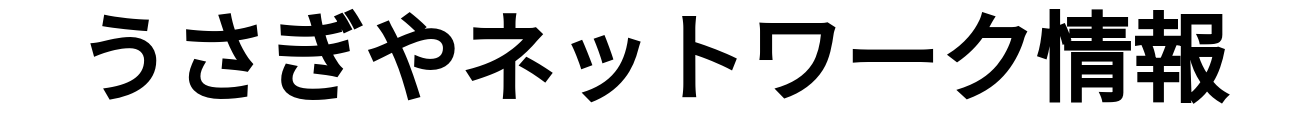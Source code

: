 <mxfile version="21.2.8" type="device" pages="11">
  <diagram id="nZnQqyfa8BK5mpTW1zpi" name="タイトル">
    <mxGraphModel dx="917" dy="604" grid="0" gridSize="10" guides="1" tooltips="1" connect="1" arrows="1" fold="1" page="1" pageScale="1" pageWidth="1654" pageHeight="1169" background="none" math="0" shadow="0">
      <root>
        <mxCell id="0" />
        <mxCell id="1" parent="0" />
        <mxCell id="yOD7umVcW9ysxc53NVaC-1" value="&lt;b style=&quot;&quot;&gt;&lt;font style=&quot;font-size: 48px;&quot;&gt;うさぎやネットワーク情報&lt;/font&gt;&lt;/b&gt;" style="rounded=0;whiteSpace=wrap;html=1;dashed=1;dashPattern=1 2;strokeColor=none;fillColor=none;" parent="1" vertex="1">
          <mxGeometry x="501" y="554" width="651" height="60" as="geometry" />
        </mxCell>
      </root>
    </mxGraphModel>
  </diagram>
  <diagram name="タイトル-構成図" id="m8bnC0-_GVyZE9ZZJkzJ">
    <mxGraphModel dx="1711" dy="1273" grid="0" gridSize="10" guides="1" tooltips="1" connect="1" arrows="1" fold="1" page="1" pageScale="1" pageWidth="1654" pageHeight="1169" math="0" shadow="0">
      <root>
        <mxCell id="3UogxYIN3agJ5LG-e5L7-0" />
        <mxCell id="3UogxYIN3agJ5LG-e5L7-1" parent="3UogxYIN3agJ5LG-e5L7-0" />
        <mxCell id="3UogxYIN3agJ5LG-e5L7-2" value="&lt;span style=&quot;font-size: 48px;&quot;&gt;&lt;b&gt;&lt;font color=&quot;#7ea6e0&quot;&gt;～ネットワーク構成図／機器情報～&lt;/font&gt;&lt;br&gt;&lt;/b&gt;&lt;/span&gt;" style="rounded=0;whiteSpace=wrap;html=1;dashed=1;dashPattern=1 2;strokeColor=none;" vertex="1" parent="3UogxYIN3agJ5LG-e5L7-1">
          <mxGeometry x="427" y="555" width="800.54" height="60" as="geometry" />
        </mxCell>
      </root>
    </mxGraphModel>
  </diagram>
  <diagram id="KlRcsmVk2uedUrL9qZEp" name="ネットワーク構成図">
    <mxGraphModel dx="917" dy="604" grid="0" gridSize="10" guides="1" tooltips="1" connect="1" arrows="1" fold="1" page="1" pageScale="1" pageWidth="1654" pageHeight="1169" background="none" math="0" shadow="0">
      <root>
        <mxCell id="0" />
        <mxCell id="nmfrbgwkhF0ShByylipw-3" value="機器配置個所" style="" parent="0" />
        <mxCell id="nmfrbgwkhF0ShByylipw-5" value="総務フロア" style="whiteSpace=wrap;html=1;shape=mxgraph.basic.oval_callout;fillColor=#ffffff;fontColor=#660000;strokeColor=#432D57;fontStyle=1;dashed=1;" parent="nmfrbgwkhF0ShByylipw-3" vertex="1">
          <mxGeometry x="254" y="313" width="100" height="60" as="geometry" />
        </mxCell>
        <mxCell id="nmfrbgwkhF0ShByylipw-7" value="総務フロア" style="whiteSpace=wrap;html=1;shape=mxgraph.basic.oval_callout;fillColor=#ffffff;fontColor=#660000;strokeColor=#432D57;fontStyle=1;dashed=1;" parent="nmfrbgwkhF0ShByylipw-3" vertex="1">
          <mxGeometry x="249" y="625" width="100" height="60" as="geometry" />
        </mxCell>
        <mxCell id="nmfrbgwkhF0ShByylipw-8" value="総務フロア" style="whiteSpace=wrap;html=1;shape=mxgraph.basic.oval_callout;fillColor=#ffffff;fontColor=#660000;strokeColor=#432D57;fontStyle=1;dashed=1;" parent="nmfrbgwkhF0ShByylipw-3" vertex="1">
          <mxGeometry x="761" y="627" width="100" height="60" as="geometry" />
        </mxCell>
        <mxCell id="nmfrbgwkhF0ShByylipw-9" value="システム&lt;br&gt;フロア" style="whiteSpace=wrap;html=1;shape=mxgraph.basic.oval_callout;fillColor=#ffffff;fontColor=#660000;strokeColor=#432D57;fontStyle=1;dashed=1;" parent="nmfrbgwkhF0ShByylipw-3" vertex="1">
          <mxGeometry x="503" y="625" width="100" height="60" as="geometry" />
        </mxCell>
        <mxCell id="nmfrbgwkhF0ShByylipw-10" value="システム&lt;br&gt;フロア" style="whiteSpace=wrap;html=1;shape=mxgraph.basic.oval_callout;fillColor=#ffffff;fontColor=#660000;strokeColor=#432D57;fontStyle=1;dashed=1;" parent="nmfrbgwkhF0ShByylipw-3" vertex="1">
          <mxGeometry x="1051" y="625" width="100" height="60" as="geometry" />
        </mxCell>
        <mxCell id="1" value="ネットワーク配置図" style="" parent="0" />
        <mxCell id="1BUxIJ2rTuqWOybAb3nP-4" style="edgeStyle=orthogonalEdgeStyle;rounded=0;orthogonalLoop=1;jettySize=auto;html=1;entryX=0.5;entryY=1;entryDx=0;entryDy=0;endArrow=none;endFill=0;" parent="1" source="9xwZKjR2LWPpIIxIKV_o-1" target="1BUxIJ2rTuqWOybAb3nP-1" edge="1">
          <mxGeometry relative="1" as="geometry" />
        </mxCell>
        <mxCell id="9xwZKjR2LWPpIIxIKV_o-1" value="Router&lt;br style=&quot;border-color: var(--border-color);&quot;&gt;&lt;br&gt;YAMAHA&lt;br&gt;NVR500" style="rounded=1;whiteSpace=wrap;html=1;fillColor=#E8FEFF;shadow=1;" parent="1" vertex="1">
          <mxGeometry x="140" y="318" width="105.25" height="98" as="geometry" />
        </mxCell>
        <mxCell id="1BUxIJ2rTuqWOybAb3nP-1" value="" style="image;aspect=fixed;perimeter=ellipsePerimeter;html=1;align=center;shadow=0;dashed=0;spacingTop=3;image=img/lib/active_directory/internet_cloud.svg;" parent="1" vertex="1">
          <mxGeometry x="108.78" y="142" width="167.68" height="105.64" as="geometry" />
        </mxCell>
        <mxCell id="1BUxIJ2rTuqWOybAb3nP-3" value="&lt;span style=&quot;font-size: 9pt; color: black; vertical-align: baseline;&quot;&gt;&lt;font face=&quot;Verdana&quot;&gt;123.220.252.143&lt;/font&gt;&lt;/span&gt;" style="text;whiteSpace=wrap;html=1;fillColor=none;strokeColor=none;rounded=1;perimeterSpacing=0;align=center;verticalAlign=middle;" parent="1" vertex="1">
          <mxGeometry x="194" y="290" width="115" height="28" as="geometry" />
        </mxCell>
        <mxCell id="KMp59yZOzUuIcrv0XD4f-4" style="edgeStyle=orthogonalEdgeStyle;rounded=0;orthogonalLoop=1;jettySize=auto;html=1;entryX=0.5;entryY=1;entryDx=0;entryDy=0;endArrow=none;endFill=0;" parent="1" source="KMp59yZOzUuIcrv0XD4f-1" target="9xwZKjR2LWPpIIxIKV_o-1" edge="1">
          <mxGeometry relative="1" as="geometry" />
        </mxCell>
        <mxCell id="KMp59yZOzUuIcrv0XD4f-1" value="switch" style="rounded=1;whiteSpace=wrap;html=1;fillColor=#CFFFCC;shadow=1;" parent="1" vertex="1">
          <mxGeometry x="162.63" y="474" width="60" height="57" as="geometry" />
        </mxCell>
        <mxCell id="KMp59yZOzUuIcrv0XD4f-3" value="&lt;span style=&quot;font-size: 9pt; color: black; vertical-align: baseline;&quot;&gt;&lt;font face=&quot;Verdana&quot;&gt;192.168.11.1／24&lt;/font&gt;&lt;/span&gt;" style="text;whiteSpace=wrap;html=1;fillColor=none;strokeColor=none;rounded=1;perimeterSpacing=0;align=center;verticalAlign=middle;" parent="1" vertex="1">
          <mxGeometry x="194" y="424" width="115" height="28" as="geometry" />
        </mxCell>
        <mxCell id="y6NP4ie1jsGtpThXWn4a-1" style="edgeStyle=orthogonalEdgeStyle;rounded=0;orthogonalLoop=1;jettySize=auto;html=1;entryX=0.5;entryY=1;entryDx=0;entryDy=0;startArrow=none;startFill=0;endArrow=none;endFill=0;" parent="1" source="KMp59yZOzUuIcrv0XD4f-5" target="KMp59yZOzUuIcrv0XD4f-1" edge="1">
          <mxGeometry relative="1" as="geometry" />
        </mxCell>
        <mxCell id="KMp59yZOzUuIcrv0XD4f-5" value="Router&lt;br&gt;&lt;br style=&quot;border-color: var(--border-color);&quot;&gt;DEGWIN_NET" style="rounded=1;whiteSpace=wrap;html=1;fillColor=#E8FEFF;shadow=1;" parent="1" vertex="1">
          <mxGeometry x="140" y="628" width="105.25" height="98" as="geometry" />
        </mxCell>
        <mxCell id="y6NP4ie1jsGtpThXWn4a-2" value="&lt;span style=&quot;font-size: 9pt; color: black; vertical-align: baseline;&quot;&gt;&lt;font face=&quot;Verdana&quot;&gt;192.168.11.2&lt;/font&gt;&lt;/span&gt;／24" style="text;whiteSpace=wrap;html=1;fillColor=none;strokeColor=none;rounded=1;perimeterSpacing=0;align=center;verticalAlign=middle;" parent="1" vertex="1">
          <mxGeometry x="194" y="600" width="115" height="28" as="geometry" />
        </mxCell>
        <mxCell id="y6NP4ie1jsGtpThXWn4a-26" style="edgeStyle=orthogonalEdgeStyle;rounded=0;orthogonalLoop=1;jettySize=auto;html=1;endArrow=none;endFill=0;" parent="1" source="y6NP4ie1jsGtpThXWn4a-3" target="y6NP4ie1jsGtpThXWn4a-25" edge="1">
          <mxGeometry relative="1" as="geometry" />
        </mxCell>
        <mxCell id="w5agX83P2Z7wOMzvSA8g-6" style="edgeStyle=orthogonalEdgeStyle;rounded=0;orthogonalLoop=1;jettySize=auto;html=1;endArrow=none;endFill=0;exitX=0.5;exitY=0;exitDx=0;exitDy=0;" parent="1" source="y6NP4ie1jsGtpThXWn4a-3" edge="1">
          <mxGeometry relative="1" as="geometry">
            <mxPoint x="192" y="564" as="targetPoint" />
            <mxPoint x="445" y="635" as="sourcePoint" />
            <Array as="points">
              <mxPoint x="442" y="564" />
            </Array>
          </mxGeometry>
        </mxCell>
        <mxCell id="y6NP4ie1jsGtpThXWn4a-3" value="Router&lt;br&gt;&lt;br style=&quot;border-color: var(--border-color);&quot;&gt;DOM_NET" style="rounded=1;whiteSpace=wrap;html=1;fillColor=#E8FEFF;shadow=1;" parent="1" vertex="1">
          <mxGeometry x="389.38" y="628" width="105.25" height="98" as="geometry" />
        </mxCell>
        <mxCell id="y6NP4ie1jsGtpThXWn4a-6" value="&lt;span style=&quot;font-size: 9pt; color: black; vertical-align: baseline;&quot;&gt;&lt;font face=&quot;Verdana&quot;&gt;192.168.11.5&lt;/font&gt;&lt;/span&gt;／24" style="text;whiteSpace=wrap;html=1;fillColor=none;strokeColor=none;rounded=1;perimeterSpacing=0;align=center;verticalAlign=middle;" parent="1" vertex="1">
          <mxGeometry x="447.38" y="601" width="115" height="28" as="geometry" />
        </mxCell>
        <mxCell id="y6NP4ie1jsGtpThXWn4a-23" style="edgeStyle=orthogonalEdgeStyle;rounded=0;orthogonalLoop=1;jettySize=auto;html=1;endArrow=none;endFill=0;" parent="1" source="y6NP4ie1jsGtpThXWn4a-7" target="y6NP4ie1jsGtpThXWn4a-22" edge="1">
          <mxGeometry relative="1" as="geometry" />
        </mxCell>
        <mxCell id="w5agX83P2Z7wOMzvSA8g-5" style="edgeStyle=orthogonalEdgeStyle;rounded=0;orthogonalLoop=1;jettySize=auto;html=1;endArrow=none;endFill=0;exitX=0.5;exitY=0;exitDx=0;exitDy=0;" parent="1" source="y6NP4ie1jsGtpThXWn4a-7" edge="1">
          <mxGeometry relative="1" as="geometry">
            <mxPoint x="192" y="564" as="targetPoint" />
            <Array as="points">
              <mxPoint x="699" y="564" />
            </Array>
          </mxGeometry>
        </mxCell>
        <mxCell id="y6NP4ie1jsGtpThXWn4a-7" value="Router" style="rounded=1;whiteSpace=wrap;html=1;fillColor=#E8FEFF;shadow=1;" parent="1" vertex="1">
          <mxGeometry x="646" y="628" width="105.25" height="98" as="geometry" />
        </mxCell>
        <mxCell id="y6NP4ie1jsGtpThXWn4a-10" value="&lt;span style=&quot;font-size: 9pt; color: black; vertical-align: baseline;&quot;&gt;&lt;font face=&quot;Verdana&quot;&gt;192.168.11.？&lt;/font&gt;&lt;/span&gt;／24" style="text;whiteSpace=wrap;html=1;fillColor=none;strokeColor=none;rounded=1;perimeterSpacing=0;align=center;verticalAlign=middle;" parent="1" vertex="1">
          <mxGeometry x="701" y="601" width="132" height="28" as="geometry" />
        </mxCell>
        <mxCell id="y6NP4ie1jsGtpThXWn4a-19" style="edgeStyle=orthogonalEdgeStyle;rounded=0;orthogonalLoop=1;jettySize=auto;html=1;entryX=0.5;entryY=1;entryDx=0;entryDy=0;endArrow=none;endFill=0;" parent="1" source="y6NP4ie1jsGtpThXWn4a-11" target="KMp59yZOzUuIcrv0XD4f-5" edge="1">
          <mxGeometry relative="1" as="geometry" />
        </mxCell>
        <mxCell id="y6NP4ie1jsGtpThXWn4a-28" style="edgeStyle=orthogonalEdgeStyle;rounded=0;orthogonalLoop=1;jettySize=auto;html=1;entryX=0.5;entryY=0;entryDx=0;entryDy=0;entryPerimeter=0;endArrow=none;endFill=0;" parent="1" source="y6NP4ie1jsGtpThXWn4a-11" target="y6NP4ie1jsGtpThXWn4a-27" edge="1">
          <mxGeometry relative="1" as="geometry" />
        </mxCell>
        <mxCell id="y6NP4ie1jsGtpThXWn4a-11" value="switch" style="rounded=1;whiteSpace=wrap;html=1;fillColor=#CFFFCC;shadow=1;" parent="1" vertex="1">
          <mxGeometry x="162.62" y="809" width="60" height="57" as="geometry" />
        </mxCell>
        <mxCell id="y6NP4ie1jsGtpThXWn4a-20" value="&lt;span style=&quot;font-size: 9pt; color: black; vertical-align: baseline;&quot;&gt;&lt;font face=&quot;Verdana&quot;&gt;192.168.129.1&lt;/font&gt;&lt;/span&gt;／24" style="text;whiteSpace=wrap;html=1;fillColor=none;strokeColor=none;rounded=1;perimeterSpacing=0;align=center;verticalAlign=middle;" parent="1" vertex="1">
          <mxGeometry x="187" y="736" width="135" height="28" as="geometry" />
        </mxCell>
        <mxCell id="y6NP4ie1jsGtpThXWn4a-21" value="本社社員&lt;br&gt;作業用PC" style="rounded=1;whiteSpace=wrap;html=1;strokeColor=#ababab;fillColor=#F5F5F5;arcSize=0;dashed=1;" parent="1" vertex="1">
          <mxGeometry x="134.52" y="1006" width="120" height="70" as="geometry" />
        </mxCell>
        <mxCell id="y6NP4ie1jsGtpThXWn4a-22" value="" style="shape=mxgraph.signs.travel.stairs;html=1;pointerEvents=1;fillColor=#000000;strokeColor=none;verticalLabelPosition=bottom;verticalAlign=top;align=center;shadow=1;" parent="1" vertex="1">
          <mxGeometry x="657.94" y="916" width="81.37" height="61.5" as="geometry" />
        </mxCell>
        <mxCell id="y6NP4ie1jsGtpThXWn4a-24" value="８F" style="rounded=1;whiteSpace=wrap;html=1;strokeColor=#ababab;fillColor=#F5F5F5;arcSize=0;dashed=1;" parent="1" vertex="1">
          <mxGeometry x="646" y="1006" width="120" height="70" as="geometry" />
        </mxCell>
        <mxCell id="y6NP4ie1jsGtpThXWn4a-30" style="edgeStyle=orthogonalEdgeStyle;rounded=0;orthogonalLoop=1;jettySize=auto;html=1;endArrow=none;endFill=0;" parent="1" source="y6NP4ie1jsGtpThXWn4a-25" target="y6NP4ie1jsGtpThXWn4a-29" edge="1">
          <mxGeometry relative="1" as="geometry" />
        </mxCell>
        <mxCell id="y6NP4ie1jsGtpThXWn4a-25" value="switch" style="rounded=1;whiteSpace=wrap;html=1;fillColor=#CFFFCC;shadow=1;" parent="1" vertex="1">
          <mxGeometry x="412.0" y="809" width="60" height="57" as="geometry" />
        </mxCell>
        <mxCell id="y6NP4ie1jsGtpThXWn4a-27" value="" style="shape=mxgraph.cisco.computers_and_peripherals.terminal;html=1;pointerEvents=1;dashed=0;fillColor=#036897;strokeColor=#ffffff;strokeWidth=2;verticalLabelPosition=bottom;verticalAlign=top;align=center;outlineConnect=0;shadow=1;" parent="1" vertex="1">
          <mxGeometry x="152.93" y="926" width="79.38" height="65.5" as="geometry" />
        </mxCell>
        <mxCell id="y6NP4ie1jsGtpThXWn4a-29" value="" style="shape=mxgraph.cisco.computers_and_peripherals.laptop;html=1;pointerEvents=1;dashed=0;fillColor=#036897;strokeColor=#ffffff;strokeWidth=2;verticalLabelPosition=bottom;verticalAlign=top;align=center;outlineConnect=0;shadow=1;" parent="1" vertex="1">
          <mxGeometry x="397.01" y="926" width="90" height="61" as="geometry" />
        </mxCell>
        <mxCell id="y6NP4ie1jsGtpThXWn4a-31" value="PC初期設定用" style="rounded=1;whiteSpace=wrap;html=1;strokeColor=#ababab;fillColor=#F5F5F5;arcSize=0;dashed=1;" parent="1" vertex="1">
          <mxGeometry x="382" y="1006" width="120" height="70" as="geometry" />
        </mxCell>
        <mxCell id="5nTyF22N7G9lY-YG46lD-1" value="&lt;span style=&quot;font-size: 9pt; color: black; vertical-align: baseline;&quot;&gt;&lt;font face=&quot;Verdana&quot;&gt;192.168.?.？&lt;/font&gt;&lt;/span&gt;／24" style="text;whiteSpace=wrap;html=1;fillColor=none;strokeColor=none;rounded=1;perimeterSpacing=0;align=center;verticalAlign=middle;" parent="1" vertex="1">
          <mxGeometry x="701" y="736" width="122" height="28" as="geometry" />
        </mxCell>
        <mxCell id="5nTyF22N7G9lY-YG46lD-2" value="&lt;span style=&quot;font-size: 9pt; color: black; vertical-align: baseline;&quot;&gt;&lt;font face=&quot;Verdana&quot;&gt;192.168.132.1&lt;/font&gt;&lt;/span&gt;／24" style="text;whiteSpace=wrap;html=1;fillColor=none;strokeColor=none;rounded=1;perimeterSpacing=0;align=center;verticalAlign=middle;" parent="1" vertex="1">
          <mxGeometry x="438.38" y="736" width="133" height="28" as="geometry" />
        </mxCell>
        <mxCell id="w5agX83P2Z7wOMzvSA8g-4" style="edgeStyle=orthogonalEdgeStyle;rounded=0;orthogonalLoop=1;jettySize=auto;html=1;endArrow=none;endFill=0;exitX=0.5;exitY=0;exitDx=0;exitDy=0;exitPerimeter=0;" parent="1" source="w5agX83P2Z7wOMzvSA8g-1" edge="1">
          <mxGeometry relative="1" as="geometry">
            <mxPoint x="192" y="564" as="targetPoint" />
            <mxPoint x="852" y="641" as="sourcePoint" />
            <Array as="points">
              <mxPoint x="983" y="637" />
              <mxPoint x="983" y="564" />
            </Array>
          </mxGeometry>
        </mxCell>
        <mxCell id="w5agX83P2Z7wOMzvSA8g-1" value="" style="shape=mxgraph.cisco.computers_and_peripherals.printer;html=1;pointerEvents=1;dashed=0;fillColor=#ede3e3;strokeColor=#666666;strokeWidth=2;verticalLabelPosition=bottom;verticalAlign=top;align=center;outlineConnect=0;fontColor=#333333;shadow=1;" parent="1" vertex="1">
          <mxGeometry x="916" y="637" width="140" height="80" as="geometry" />
        </mxCell>
        <mxCell id="nmfrbgwkhF0ShByylipw-1" value="&lt;span style=&quot;font-size: 9pt; color: black; vertical-align: baseline;&quot;&gt;&lt;font face=&quot;Verdana&quot;&gt;192.168.11.200&lt;/font&gt;&lt;/span&gt;／24" style="text;whiteSpace=wrap;html=1;fillColor=none;strokeColor=none;rounded=1;perimeterSpacing=0;align=center;verticalAlign=middle;" parent="1" vertex="1">
          <mxGeometry x="990" y="601" width="140" height="28" as="geometry" />
        </mxCell>
        <mxCell id="nmfrbgwkhF0ShByylipw-2" value="プリンタ" style="rounded=1;whiteSpace=wrap;html=1;strokeColor=#ababab;fillColor=#F5F5F5;arcSize=0;dashed=1;" parent="1" vertex="1">
          <mxGeometry x="916" y="1006" width="120" height="70" as="geometry" />
        </mxCell>
        <mxCell id="VyY0NN6uvqYZ61jCAzN4-1" value="&lt;span style=&quot;font-size: 9pt; color: black; vertical-align: baseline;&quot;&gt;&lt;font face=&quot;Verdana&quot;&gt;192.168.129.＊&lt;/font&gt;&lt;/span&gt;／24" style="text;whiteSpace=wrap;html=1;fillColor=none;strokeColor=none;rounded=1;perimeterSpacing=0;align=center;verticalAlign=middle;" parent="1" vertex="1">
          <mxGeometry x="191" y="898" width="135" height="28" as="geometry" />
        </mxCell>
        <mxCell id="VyY0NN6uvqYZ61jCAzN4-2" value="&lt;span style=&quot;font-size: 9pt; color: black; vertical-align: baseline;&quot;&gt;&lt;font face=&quot;Verdana&quot;&gt;192.168.132.＊&lt;/font&gt;&lt;/span&gt;／24" style="text;whiteSpace=wrap;html=1;fillColor=none;strokeColor=none;rounded=1;perimeterSpacing=0;align=center;verticalAlign=middle;" parent="1" vertex="1">
          <mxGeometry x="441" y="898" width="135" height="28" as="geometry" />
        </mxCell>
        <mxCell id="b-s1DkXiBMH1xUvTZdXM-1" value="&lt;span style=&quot;font-size: 18px;&quot;&gt;&lt;b&gt;ネットワーク構成図&lt;/b&gt;&lt;/span&gt;" style="rounded=0;whiteSpace=wrap;html=1;dashed=1;dashPattern=1 2;" parent="1" vertex="1">
          <mxGeometry x="99" y="40" width="288.54" height="60" as="geometry" />
        </mxCell>
      </root>
    </mxGraphModel>
  </diagram>
  <diagram id="rkmiJYXKsUWbX1Mo7ie9" name="機器情報">
    <mxGraphModel dx="917" dy="604" grid="0" gridSize="10" guides="1" tooltips="1" connect="1" arrows="1" fold="1" page="1" pageScale="1" pageWidth="1654" pageHeight="1169" math="0" shadow="0">
      <root>
        <mxCell id="0" />
        <mxCell id="1" parent="0" />
        <mxCell id="7PI3EQoXL9NS0xeZwasf-1" value="" style="childLayout=tableLayout;recursiveResize=0;shadow=0;fillColor=#FFFFFF;movable=0;resizable=0;rotatable=0;deletable=0;editable=0;locked=1;connectable=0;" parent="1" vertex="1">
          <mxGeometry x="62" y="158" width="1421" height="120" as="geometry" />
        </mxCell>
        <mxCell id="7PI3EQoXL9NS0xeZwasf-2" value="" style="shape=tableRow;horizontal=0;startSize=0;swimlaneHead=0;swimlaneBody=0;top=0;left=0;bottom=0;right=0;dropTarget=0;collapsible=0;recursiveResize=0;expand=0;fontStyle=0;fillColor=none;strokeColor=inherit;movable=0;resizable=0;rotatable=0;deletable=0;editable=0;locked=1;connectable=0;" parent="7PI3EQoXL9NS0xeZwasf-1" vertex="1">
          <mxGeometry width="1421" height="40" as="geometry" />
        </mxCell>
        <mxCell id="Ws8tRkJLx7IndTy_VfL5-4" value="配置フロア" style="connectable=0;recursiveResize=0;strokeColor=inherit;fillColor=#E6E6E6;align=center;whiteSpace=wrap;html=1;movable=0;resizable=0;rotatable=0;deletable=0;editable=0;locked=1;rowspan=2;colspan=1;" parent="7PI3EQoXL9NS0xeZwasf-2" vertex="1">
          <mxGeometry width="120" height="70" as="geometry">
            <mxRectangle width="120" height="40" as="alternateBounds" />
          </mxGeometry>
        </mxCell>
        <mxCell id="Ws8tRkJLx7IndTy_VfL5-79" value="機器" style="connectable=0;recursiveResize=0;strokeColor=inherit;fillColor=#E6E6E6;align=center;whiteSpace=wrap;html=1;movable=0;resizable=0;rotatable=0;deletable=0;editable=0;locked=1;rowspan=2;colspan=1;" parent="7PI3EQoXL9NS0xeZwasf-2" vertex="1">
          <mxGeometry x="120" width="120" height="70" as="geometry">
            <mxRectangle width="120" height="40" as="alternateBounds" />
          </mxGeometry>
        </mxCell>
        <mxCell id="7PI3EQoXL9NS0xeZwasf-3" value="機種名" style="connectable=0;recursiveResize=0;strokeColor=inherit;fillColor=#E6E6E6;align=center;whiteSpace=wrap;html=1;movable=0;resizable=0;rotatable=0;deletable=0;editable=0;locked=1;rowspan=2;colspan=1;" parent="7PI3EQoXL9NS0xeZwasf-2" vertex="1">
          <mxGeometry x="240" width="130" height="70" as="geometry">
            <mxRectangle width="130" height="40" as="alternateBounds" />
          </mxGeometry>
        </mxCell>
        <mxCell id="7PI3EQoXL9NS0xeZwasf-4" value="WAN IF" style="connectable=0;recursiveResize=0;strokeColor=inherit;fillColor=#E6E6E6;align=center;whiteSpace=wrap;html=1;movable=0;resizable=0;rotatable=0;deletable=0;editable=0;locked=1;rowspan=2;colspan=1;" parent="7PI3EQoXL9NS0xeZwasf-2" vertex="1">
          <mxGeometry x="370" width="101" height="70" as="geometry">
            <mxRectangle width="101" height="40" as="alternateBounds" />
          </mxGeometry>
        </mxCell>
        <mxCell id="7PI3EQoXL9NS0xeZwasf-5" value="LAN IF" style="connectable=0;recursiveResize=0;strokeColor=inherit;fillColor=#E6E6E6;align=center;whiteSpace=wrap;html=1;movable=0;resizable=0;rotatable=0;deletable=0;editable=0;locked=1;rowspan=2;colspan=1;" parent="7PI3EQoXL9NS0xeZwasf-2" vertex="1">
          <mxGeometry x="471" width="99" height="70" as="geometry">
            <mxRectangle width="99" height="40" as="alternateBounds" />
          </mxGeometry>
        </mxCell>
        <mxCell id="GEl70WELrQ8_nkn7_hbG-39" value="PPPoEアカウント" style="connectable=0;recursiveResize=0;strokeColor=inherit;fillColor=#E6E6E6;align=center;whiteSpace=wrap;html=1;rowspan=1;colspan=2;movable=0;resizable=0;rotatable=0;deletable=0;editable=0;locked=1;" parent="7PI3EQoXL9NS0xeZwasf-2" vertex="1">
          <mxGeometry x="570" width="420" height="40" as="geometry">
            <mxRectangle width="231" height="40" as="alternateBounds" />
          </mxGeometry>
        </mxCell>
        <mxCell id="2Yeus5IaNS2aszE6kvzr-1" style="connectable=0;recursiveResize=0;strokeColor=inherit;fillColor=none;align=center;whiteSpace=wrap;html=1;" parent="7PI3EQoXL9NS0xeZwasf-2" vertex="1" visible="0">
          <mxGeometry x="801" width="189" height="40" as="geometry">
            <mxRectangle width="189" height="40" as="alternateBounds" />
          </mxGeometry>
        </mxCell>
        <mxCell id="2Yeus5IaNS2aszE6kvzr-6" value="管理ユーザ" style="connectable=0;recursiveResize=0;strokeColor=inherit;fillColor=#E6E6E6;align=center;whiteSpace=wrap;html=1;rowspan=1;colspan=2;movable=0;resizable=0;rotatable=0;deletable=0;editable=0;locked=1;" parent="7PI3EQoXL9NS0xeZwasf-2" vertex="1">
          <mxGeometry x="990" width="431" height="40" as="geometry">
            <mxRectangle width="270" height="40" as="alternateBounds" />
          </mxGeometry>
        </mxCell>
        <mxCell id="2Yeus5IaNS2aszE6kvzr-9" style="connectable=0;recursiveResize=0;strokeColor=inherit;fillColor=#FFFFFF;align=center;whiteSpace=wrap;html=1;" parent="7PI3EQoXL9NS0xeZwasf-2" vertex="1" visible="0">
          <mxGeometry x="1260" width="161" height="40" as="geometry">
            <mxRectangle width="161" height="40" as="alternateBounds" />
          </mxGeometry>
        </mxCell>
        <mxCell id="7PI3EQoXL9NS0xeZwasf-6" style="shape=tableRow;horizontal=0;startSize=0;swimlaneHead=0;swimlaneBody=0;top=0;left=0;bottom=0;right=0;dropTarget=0;collapsible=0;recursiveResize=0;expand=0;fontStyle=0;fillColor=none;strokeColor=inherit;movable=0;resizable=0;rotatable=0;deletable=0;editable=0;locked=1;connectable=0;" parent="7PI3EQoXL9NS0xeZwasf-1" vertex="1">
          <mxGeometry y="40" width="1421" height="30" as="geometry" />
        </mxCell>
        <mxCell id="Ws8tRkJLx7IndTy_VfL5-5" style="connectable=1;recursiveResize=0;strokeColor=inherit;fillColor=none;align=center;whiteSpace=wrap;html=1;movable=1;resizable=1;rotatable=1;deletable=1;editable=1;locked=0;" parent="7PI3EQoXL9NS0xeZwasf-6" vertex="1" visible="0">
          <mxGeometry width="120" height="30" as="geometry">
            <mxRectangle width="120" height="30" as="alternateBounds" />
          </mxGeometry>
        </mxCell>
        <mxCell id="Ws8tRkJLx7IndTy_VfL5-80" style="connectable=1;recursiveResize=0;strokeColor=inherit;fillColor=none;align=center;whiteSpace=wrap;html=1;movable=1;resizable=1;rotatable=1;deletable=1;editable=1;locked=0;" parent="7PI3EQoXL9NS0xeZwasf-6" vertex="1" visible="0">
          <mxGeometry x="120" width="120" height="30" as="geometry">
            <mxRectangle width="120" height="30" as="alternateBounds" />
          </mxGeometry>
        </mxCell>
        <mxCell id="7PI3EQoXL9NS0xeZwasf-7" value="" style="connectable=1;recursiveResize=0;strokeColor=inherit;fillColor=none;align=center;whiteSpace=wrap;html=1;movable=1;resizable=1;rotatable=1;deletable=1;editable=1;locked=0;" parent="7PI3EQoXL9NS0xeZwasf-6" vertex="1" visible="0">
          <mxGeometry x="240" width="130" height="30" as="geometry">
            <mxRectangle width="130" height="30" as="alternateBounds" />
          </mxGeometry>
        </mxCell>
        <mxCell id="7PI3EQoXL9NS0xeZwasf-8" value="" style="connectable=1;recursiveResize=0;strokeColor=inherit;fillColor=none;align=center;whiteSpace=wrap;html=1;movable=1;resizable=1;rotatable=1;deletable=1;editable=1;locked=0;" parent="7PI3EQoXL9NS0xeZwasf-6" vertex="1" visible="0">
          <mxGeometry x="370" width="101" height="30" as="geometry">
            <mxRectangle width="101" height="30" as="alternateBounds" />
          </mxGeometry>
        </mxCell>
        <mxCell id="7PI3EQoXL9NS0xeZwasf-9" value="" style="connectable=1;recursiveResize=0;strokeColor=inherit;fillColor=none;align=center;whiteSpace=wrap;html=1;movable=1;resizable=1;rotatable=1;deletable=1;editable=1;locked=0;" parent="7PI3EQoXL9NS0xeZwasf-6" vertex="1" visible="0">
          <mxGeometry x="471" width="99" height="30" as="geometry">
            <mxRectangle width="99" height="30" as="alternateBounds" />
          </mxGeometry>
        </mxCell>
        <mxCell id="GEl70WELrQ8_nkn7_hbG-40" value="ユーザ" style="connectable=0;recursiveResize=0;strokeColor=inherit;fillColor=#E6E6E6;align=center;whiteSpace=wrap;html=1;movable=0;resizable=0;rotatable=0;deletable=0;editable=0;locked=1;" parent="7PI3EQoXL9NS0xeZwasf-6" vertex="1">
          <mxGeometry x="570" width="231" height="30" as="geometry">
            <mxRectangle width="231" height="30" as="alternateBounds" />
          </mxGeometry>
        </mxCell>
        <mxCell id="2Yeus5IaNS2aszE6kvzr-2" value="パスワード" style="connectable=0;recursiveResize=0;strokeColor=inherit;fillColor=#E6E6E6;align=center;whiteSpace=wrap;html=1;movable=0;resizable=0;rotatable=0;deletable=0;editable=0;locked=1;" parent="7PI3EQoXL9NS0xeZwasf-6" vertex="1">
          <mxGeometry x="801" width="189" height="30" as="geometry">
            <mxRectangle width="189" height="30" as="alternateBounds" />
          </mxGeometry>
        </mxCell>
        <mxCell id="2Yeus5IaNS2aszE6kvzr-7" value="ユーザ" style="connectable=0;recursiveResize=0;strokeColor=inherit;fillColor=#E6E6E6;align=center;whiteSpace=wrap;html=1;movable=0;resizable=0;rotatable=0;deletable=0;editable=0;locked=1;" parent="7PI3EQoXL9NS0xeZwasf-6" vertex="1">
          <mxGeometry x="990" width="270" height="30" as="geometry">
            <mxRectangle width="270" height="30" as="alternateBounds" />
          </mxGeometry>
        </mxCell>
        <mxCell id="2Yeus5IaNS2aszE6kvzr-10" value="パスワード" style="connectable=0;recursiveResize=0;strokeColor=inherit;fillColor=#E6E6E6;align=center;whiteSpace=wrap;html=1;movable=0;resizable=0;rotatable=0;deletable=0;editable=0;locked=1;" parent="7PI3EQoXL9NS0xeZwasf-6" vertex="1">
          <mxGeometry x="1260" width="161" height="30" as="geometry">
            <mxRectangle width="161" height="30" as="alternateBounds" />
          </mxGeometry>
        </mxCell>
        <mxCell id="7PI3EQoXL9NS0xeZwasf-10" style="shape=tableRow;horizontal=0;startSize=0;swimlaneHead=0;swimlaneBody=0;top=0;left=0;bottom=0;right=0;dropTarget=0;collapsible=0;recursiveResize=0;expand=0;fontStyle=0;fillColor=none;strokeColor=inherit;movable=0;resizable=0;rotatable=0;deletable=0;editable=0;locked=1;connectable=0;" parent="7PI3EQoXL9NS0xeZwasf-1" vertex="1">
          <mxGeometry y="70" width="1421" height="50" as="geometry" />
        </mxCell>
        <mxCell id="Ws8tRkJLx7IndTy_VfL5-6" value="総務部" style="connectable=0;recursiveResize=0;strokeColor=inherit;fillColor=none;align=center;whiteSpace=wrap;html=1;movable=0;resizable=0;rotatable=0;deletable=0;editable=0;locked=1;" parent="7PI3EQoXL9NS0xeZwasf-10" vertex="1">
          <mxGeometry width="120" height="50" as="geometry">
            <mxRectangle width="120" height="50" as="alternateBounds" />
          </mxGeometry>
        </mxCell>
        <mxCell id="Ws8tRkJLx7IndTy_VfL5-81" value="ルータ" style="connectable=0;recursiveResize=0;strokeColor=inherit;fillColor=none;align=center;whiteSpace=wrap;html=1;movable=0;resizable=0;rotatable=0;deletable=0;editable=0;locked=1;" parent="7PI3EQoXL9NS0xeZwasf-10" vertex="1">
          <mxGeometry x="120" width="120" height="50" as="geometry">
            <mxRectangle width="120" height="50" as="alternateBounds" />
          </mxGeometry>
        </mxCell>
        <mxCell id="7PI3EQoXL9NS0xeZwasf-11" value="YAMAHA&lt;br&gt;NVR510" style="connectable=0;recursiveResize=0;strokeColor=inherit;fillColor=none;align=center;whiteSpace=wrap;html=1;movable=0;resizable=0;rotatable=0;deletable=0;editable=0;locked=1;" parent="7PI3EQoXL9NS0xeZwasf-10" vertex="1">
          <mxGeometry x="240" width="130" height="50" as="geometry">
            <mxRectangle width="130" height="50" as="alternateBounds" />
          </mxGeometry>
        </mxCell>
        <mxCell id="7PI3EQoXL9NS0xeZwasf-12" value="123.220.252.143" style="connectable=0;recursiveResize=0;strokeColor=inherit;fillColor=none;align=center;whiteSpace=wrap;html=1;movable=0;resizable=0;rotatable=0;deletable=0;editable=0;locked=1;" parent="7PI3EQoXL9NS0xeZwasf-10" vertex="1">
          <mxGeometry x="370" width="101" height="50" as="geometry">
            <mxRectangle width="101" height="50" as="alternateBounds" />
          </mxGeometry>
        </mxCell>
        <mxCell id="7PI3EQoXL9NS0xeZwasf-13" value="&lt;span style=&quot;color: rgb(0, 0, 0); font-family: Helvetica; font-size: 12px; font-style: normal; font-variant-ligatures: normal; font-variant-caps: normal; font-weight: 400; letter-spacing: normal; orphans: 2; text-align: center; text-indent: 0px; text-transform: none; widows: 2; word-spacing: 0px; -webkit-text-stroke-width: 0px; background-color: rgb(251, 251, 251); text-decoration-thickness: initial; text-decoration-style: initial; text-decoration-color: initial; float: none; display: inline !important;&quot;&gt;192.168.11.1&lt;/span&gt;" style="connectable=0;recursiveResize=0;strokeColor=inherit;fillColor=none;align=center;whiteSpace=wrap;html=1;movable=0;resizable=0;rotatable=0;deletable=0;editable=0;locked=1;" parent="7PI3EQoXL9NS0xeZwasf-10" vertex="1">
          <mxGeometry x="471" width="99" height="50" as="geometry">
            <mxRectangle width="99" height="50" as="alternateBounds" />
          </mxGeometry>
        </mxCell>
        <mxCell id="GEl70WELrQ8_nkn7_hbG-41" value="g46f1c0c@fbnf2.ocn.ne.jp" style="connectable=0;recursiveResize=0;strokeColor=inherit;fillColor=none;align=center;whiteSpace=wrap;html=1;movable=0;resizable=0;rotatable=0;deletable=0;editable=0;locked=1;" parent="7PI3EQoXL9NS0xeZwasf-10" vertex="1">
          <mxGeometry x="570" width="231" height="50" as="geometry">
            <mxRectangle width="231" height="50" as="alternateBounds" />
          </mxGeometry>
        </mxCell>
        <mxCell id="2Yeus5IaNS2aszE6kvzr-3" value="wyue33" style="connectable=0;recursiveResize=0;strokeColor=inherit;fillColor=none;align=center;whiteSpace=wrap;html=1;movable=0;resizable=0;rotatable=0;deletable=0;editable=0;locked=1;" parent="7PI3EQoXL9NS0xeZwasf-10" vertex="1">
          <mxGeometry x="801" width="189" height="50" as="geometry">
            <mxRectangle width="189" height="50" as="alternateBounds" />
          </mxGeometry>
        </mxCell>
        <mxCell id="2Yeus5IaNS2aszE6kvzr-8" value="（空白）" style="connectable=0;recursiveResize=0;strokeColor=inherit;fillColor=#FFFFFF;align=center;whiteSpace=wrap;html=1;movable=0;resizable=0;rotatable=0;deletable=0;editable=0;locked=1;" parent="7PI3EQoXL9NS0xeZwasf-10" vertex="1">
          <mxGeometry x="990" width="270" height="50" as="geometry">
            <mxRectangle width="270" height="50" as="alternateBounds" />
          </mxGeometry>
        </mxCell>
        <mxCell id="2Yeus5IaNS2aszE6kvzr-11" value="19590503" style="connectable=0;recursiveResize=0;strokeColor=inherit;fillColor=#FFFFFF;align=center;whiteSpace=wrap;html=1;movable=0;resizable=0;rotatable=0;deletable=0;editable=0;locked=1;" parent="7PI3EQoXL9NS0xeZwasf-10" vertex="1">
          <mxGeometry x="1260" width="161" height="50" as="geometry">
            <mxRectangle width="161" height="50" as="alternateBounds" />
          </mxGeometry>
        </mxCell>
        <mxCell id="2Yeus5IaNS2aszE6kvzr-36" value="" style="childLayout=tableLayout;recursiveResize=0;shadow=0;fillColor=#FFFFFF;movable=0;resizable=0;rotatable=0;deletable=0;editable=0;locked=1;connectable=0;" parent="1" vertex="1">
          <mxGeometry x="62" y="454" width="1000" height="90" as="geometry" />
        </mxCell>
        <mxCell id="2Yeus5IaNS2aszE6kvzr-37" value="" style="shape=tableRow;horizontal=0;startSize=0;swimlaneHead=0;swimlaneBody=0;top=0;left=0;bottom=0;right=0;dropTarget=0;collapsible=0;recursiveResize=0;expand=0;fontStyle=0;fillColor=none;strokeColor=inherit;movable=0;resizable=0;rotatable=0;deletable=0;editable=0;locked=1;connectable=0;" parent="2Yeus5IaNS2aszE6kvzr-36" vertex="1">
          <mxGeometry width="1000" height="40" as="geometry" />
        </mxCell>
        <mxCell id="Ws8tRkJLx7IndTy_VfL5-7" value="配置フロア" style="connectable=0;recursiveResize=0;strokeColor=inherit;fillColor=#E6E6E6;align=center;whiteSpace=wrap;html=1;movable=0;resizable=0;rotatable=0;deletable=0;editable=0;locked=1;" parent="2Yeus5IaNS2aszE6kvzr-37" vertex="1">
          <mxGeometry width="120" height="40" as="geometry">
            <mxRectangle width="120" height="40" as="alternateBounds" />
          </mxGeometry>
        </mxCell>
        <mxCell id="Ws8tRkJLx7IndTy_VfL5-82" value="機器" style="connectable=0;recursiveResize=0;strokeColor=inherit;fillColor=#E6E6E6;align=center;whiteSpace=wrap;html=1;movable=0;resizable=0;rotatable=0;deletable=0;editable=0;locked=1;" parent="2Yeus5IaNS2aszE6kvzr-37" vertex="1">
          <mxGeometry x="120" width="120" height="40" as="geometry">
            <mxRectangle width="120" height="40" as="alternateBounds" />
          </mxGeometry>
        </mxCell>
        <mxCell id="2Yeus5IaNS2aszE6kvzr-38" value="機種名" style="connectable=0;recursiveResize=0;strokeColor=inherit;fillColor=#E6E6E6;align=center;whiteSpace=wrap;html=1;movable=0;resizable=0;rotatable=0;deletable=0;editable=0;locked=1;" parent="2Yeus5IaNS2aszE6kvzr-37" vertex="1">
          <mxGeometry x="240" width="130" height="40" as="geometry">
            <mxRectangle width="130" height="40" as="alternateBounds" />
          </mxGeometry>
        </mxCell>
        <mxCell id="2Yeus5IaNS2aszE6kvzr-39" value="WAN IF" style="connectable=0;recursiveResize=0;strokeColor=inherit;fillColor=#E6E6E6;align=center;whiteSpace=wrap;html=1;movable=0;resizable=0;rotatable=0;deletable=0;editable=0;locked=1;" parent="2Yeus5IaNS2aszE6kvzr-37" vertex="1">
          <mxGeometry x="370" width="100" height="40" as="geometry">
            <mxRectangle width="100" height="40" as="alternateBounds" />
          </mxGeometry>
        </mxCell>
        <mxCell id="2Yeus5IaNS2aszE6kvzr-40" value="LAN IF" style="connectable=0;recursiveResize=0;strokeColor=inherit;fillColor=#E6E6E6;align=center;whiteSpace=wrap;html=1;movable=0;resizable=0;rotatable=0;deletable=0;editable=0;locked=1;" parent="2Yeus5IaNS2aszE6kvzr-37" vertex="1">
          <mxGeometry x="470" width="100" height="40" as="geometry">
            <mxRectangle width="100" height="40" as="alternateBounds" />
          </mxGeometry>
        </mxCell>
        <mxCell id="Ws8tRkJLx7IndTy_VfL5-1" value="WEP_KEY" style="connectable=0;recursiveResize=0;strokeColor=inherit;fillColor=#E6E6E6;align=center;whiteSpace=wrap;html=1;movable=0;resizable=0;rotatable=0;deletable=0;editable=0;locked=1;" parent="2Yeus5IaNS2aszE6kvzr-37" vertex="1">
          <mxGeometry x="570" width="150" height="40" as="geometry">
            <mxRectangle width="150" height="40" as="alternateBounds" />
          </mxGeometry>
        </mxCell>
        <mxCell id="2Yeus5IaNS2aszE6kvzr-41" value="NAME" style="connectable=0;recursiveResize=0;strokeColor=inherit;fillColor=#E6E6E6;align=center;whiteSpace=wrap;html=1;movable=0;resizable=0;rotatable=0;deletable=0;editable=0;locked=1;" parent="2Yeus5IaNS2aszE6kvzr-37" vertex="1">
          <mxGeometry x="720" width="160" height="40" as="geometry">
            <mxRectangle width="160" height="40" as="alternateBounds" />
          </mxGeometry>
        </mxCell>
        <mxCell id="2Yeus5IaNS2aszE6kvzr-42" value="暗号化" style="connectable=0;recursiveResize=0;strokeColor=inherit;fillColor=#E6E6E6;align=center;whiteSpace=wrap;html=1;movable=0;resizable=0;rotatable=0;deletable=0;editable=0;locked=1;" parent="2Yeus5IaNS2aszE6kvzr-37" vertex="1">
          <mxGeometry x="880" width="120" height="40" as="geometry">
            <mxRectangle width="120" height="40" as="alternateBounds" />
          </mxGeometry>
        </mxCell>
        <mxCell id="2Yeus5IaNS2aszE6kvzr-53" style="shape=tableRow;horizontal=0;startSize=0;swimlaneHead=0;swimlaneBody=0;top=0;left=0;bottom=0;right=0;dropTarget=0;collapsible=0;recursiveResize=0;expand=0;fontStyle=0;fillColor=none;strokeColor=inherit;movable=0;resizable=0;rotatable=0;deletable=0;editable=0;locked=1;connectable=0;" parent="2Yeus5IaNS2aszE6kvzr-36" vertex="1">
          <mxGeometry y="40" width="1000" height="50" as="geometry" />
        </mxCell>
        <mxCell id="Ws8tRkJLx7IndTy_VfL5-9" value="総務部" style="connectable=0;recursiveResize=0;strokeColor=inherit;fillColor=none;align=center;whiteSpace=wrap;html=1;movable=0;resizable=0;rotatable=0;deletable=0;editable=0;locked=1;" parent="2Yeus5IaNS2aszE6kvzr-53" vertex="1">
          <mxGeometry width="120" height="50" as="geometry">
            <mxRectangle width="120" height="50" as="alternateBounds" />
          </mxGeometry>
        </mxCell>
        <mxCell id="Ws8tRkJLx7IndTy_VfL5-83" value="ルータ" style="connectable=0;recursiveResize=0;strokeColor=inherit;fillColor=none;align=center;whiteSpace=wrap;html=1;movable=0;resizable=0;rotatable=0;deletable=0;editable=0;locked=1;" parent="2Yeus5IaNS2aszE6kvzr-53" vertex="1">
          <mxGeometry x="120" width="120" height="50" as="geometry">
            <mxRectangle width="120" height="50" as="alternateBounds" />
          </mxGeometry>
        </mxCell>
        <mxCell id="2Yeus5IaNS2aszE6kvzr-54" value="I・O DATA&lt;br&gt;WN-AX1167GR2" style="connectable=0;recursiveResize=0;strokeColor=inherit;fillColor=none;align=center;whiteSpace=wrap;html=1;movable=0;resizable=0;rotatable=0;deletable=0;editable=0;locked=1;" parent="2Yeus5IaNS2aszE6kvzr-53" vertex="1">
          <mxGeometry x="240" width="130" height="50" as="geometry">
            <mxRectangle width="130" height="50" as="alternateBounds" />
          </mxGeometry>
        </mxCell>
        <mxCell id="2Yeus5IaNS2aszE6kvzr-55" value="192.168.11.2/24" style="connectable=0;recursiveResize=0;strokeColor=inherit;fillColor=none;align=center;whiteSpace=wrap;html=1;movable=0;resizable=0;rotatable=0;deletable=0;editable=0;locked=1;" parent="2Yeus5IaNS2aszE6kvzr-53" vertex="1">
          <mxGeometry x="370" width="100" height="50" as="geometry">
            <mxRectangle width="100" height="50" as="alternateBounds" />
          </mxGeometry>
        </mxCell>
        <mxCell id="2Yeus5IaNS2aszE6kvzr-56" value="&lt;span style=&quot;color: rgb(0, 0, 0); font-family: Helvetica; font-size: 12px; font-style: normal; font-variant-ligatures: normal; font-variant-caps: normal; font-weight: 400; letter-spacing: normal; orphans: 2; text-align: center; text-indent: 0px; text-transform: none; widows: 2; word-spacing: 0px; -webkit-text-stroke-width: 0px; background-color: rgb(251, 251, 251); text-decoration-thickness: initial; text-decoration-style: initial; text-decoration-color: initial; float: none; display: inline !important;&quot;&gt;192.168.129.1/24&lt;/span&gt;" style="connectable=0;recursiveResize=0;strokeColor=inherit;fillColor=none;align=center;whiteSpace=wrap;html=1;movable=0;resizable=0;rotatable=0;deletable=0;editable=0;locked=1;" parent="2Yeus5IaNS2aszE6kvzr-53" vertex="1">
          <mxGeometry x="470" width="100" height="50" as="geometry">
            <mxRectangle width="100" height="50" as="alternateBounds" />
          </mxGeometry>
        </mxCell>
        <mxCell id="Ws8tRkJLx7IndTy_VfL5-3" value="ishiiNORIE" style="connectable=0;recursiveResize=0;strokeColor=inherit;fillColor=none;align=center;whiteSpace=wrap;html=1;movable=0;resizable=0;rotatable=0;deletable=0;editable=0;locked=1;" parent="2Yeus5IaNS2aszE6kvzr-53" vertex="1">
          <mxGeometry x="570" width="150" height="50" as="geometry">
            <mxRectangle width="150" height="50" as="alternateBounds" />
          </mxGeometry>
        </mxCell>
        <mxCell id="2Yeus5IaNS2aszE6kvzr-57" value="DEGWIN_NET" style="connectable=0;recursiveResize=0;strokeColor=inherit;fillColor=none;align=center;whiteSpace=wrap;html=1;movable=0;resizable=0;rotatable=0;deletable=0;editable=0;locked=1;" parent="2Yeus5IaNS2aszE6kvzr-53" vertex="1">
          <mxGeometry x="720" width="160" height="50" as="geometry">
            <mxRectangle width="160" height="50" as="alternateBounds" />
          </mxGeometry>
        </mxCell>
        <mxCell id="2Yeus5IaNS2aszE6kvzr-58" value="WPA-PSK-AES" style="connectable=0;recursiveResize=0;strokeColor=inherit;fillColor=none;align=center;whiteSpace=wrap;html=1;movable=0;resizable=0;rotatable=0;deletable=0;editable=0;locked=1;" parent="2Yeus5IaNS2aszE6kvzr-53" vertex="1">
          <mxGeometry x="880" width="120" height="50" as="geometry">
            <mxRectangle width="120" height="50" as="alternateBounds" />
          </mxGeometry>
        </mxCell>
        <mxCell id="Ws8tRkJLx7IndTy_VfL5-51" value="" style="childLayout=tableLayout;recursiveResize=0;shadow=0;fillColor=#FFFFFF;movable=0;resizable=0;rotatable=0;deletable=0;editable=0;locked=1;connectable=0;" parent="1" vertex="1">
          <mxGeometry x="62" y="823" width="590" height="120" as="geometry" />
        </mxCell>
        <mxCell id="Ws8tRkJLx7IndTy_VfL5-52" value="" style="shape=tableRow;horizontal=0;startSize=0;swimlaneHead=0;swimlaneBody=0;top=0;left=0;bottom=0;right=0;dropTarget=0;collapsible=0;recursiveResize=0;expand=0;fontStyle=0;fillColor=none;strokeColor=inherit;movable=0;resizable=0;rotatable=0;deletable=0;editable=0;locked=1;connectable=0;" parent="Ws8tRkJLx7IndTy_VfL5-51" vertex="1">
          <mxGeometry width="590" height="40" as="geometry" />
        </mxCell>
        <mxCell id="Ws8tRkJLx7IndTy_VfL5-53" value="配置フロア" style="connectable=0;recursiveResize=0;strokeColor=inherit;fillColor=#E6E6E6;align=center;whiteSpace=wrap;html=1;movable=0;resizable=0;rotatable=0;deletable=0;editable=0;locked=1;rowspan=2;colspan=1;" parent="Ws8tRkJLx7IndTy_VfL5-52" vertex="1">
          <mxGeometry width="120" height="70" as="geometry">
            <mxRectangle width="120" height="40" as="alternateBounds" />
          </mxGeometry>
        </mxCell>
        <mxCell id="Ws8tRkJLx7IndTy_VfL5-54" value="機器" style="connectable=0;recursiveResize=0;strokeColor=inherit;fillColor=#E6E6E6;align=center;whiteSpace=wrap;html=1;movable=0;resizable=0;rotatable=0;deletable=0;editable=0;locked=1;rowspan=2;colspan=1;" parent="Ws8tRkJLx7IndTy_VfL5-52" vertex="1">
          <mxGeometry x="120" width="120" height="70" as="geometry">
            <mxRectangle width="120" height="40" as="alternateBounds" />
          </mxGeometry>
        </mxCell>
        <mxCell id="Ws8tRkJLx7IndTy_VfL5-56" value="IPアドレス" style="connectable=0;recursiveResize=0;strokeColor=inherit;fillColor=#E6E6E6;align=center;whiteSpace=wrap;html=1;movable=0;resizable=0;rotatable=0;deletable=0;editable=0;locked=1;rowspan=2;colspan=1;" parent="Ws8tRkJLx7IndTy_VfL5-52" vertex="1">
          <mxGeometry x="240" width="130" height="70" as="geometry">
            <mxRectangle width="130" height="40" as="alternateBounds" />
          </mxGeometry>
        </mxCell>
        <mxCell id="Ws8tRkJLx7IndTy_VfL5-57" value="アカウント" style="connectable=0;recursiveResize=0;strokeColor=inherit;fillColor=#E6E6E6;align=center;whiteSpace=wrap;html=1;rowspan=1;colspan=2;movable=0;resizable=0;rotatable=0;deletable=0;editable=0;locked=1;" parent="Ws8tRkJLx7IndTy_VfL5-52" vertex="1">
          <mxGeometry x="370" width="220" height="40" as="geometry">
            <mxRectangle width="110" height="40" as="alternateBounds" />
          </mxGeometry>
        </mxCell>
        <mxCell id="Ws8tRkJLx7IndTy_VfL5-58" style="connectable=0;recursiveResize=0;strokeColor=inherit;fillColor=none;align=center;whiteSpace=wrap;html=1;" parent="Ws8tRkJLx7IndTy_VfL5-52" vertex="1" visible="0">
          <mxGeometry x="480" width="110" height="40" as="geometry">
            <mxRectangle width="110" height="40" as="alternateBounds" />
          </mxGeometry>
        </mxCell>
        <mxCell id="Ws8tRkJLx7IndTy_VfL5-61" style="shape=tableRow;horizontal=0;startSize=0;swimlaneHead=0;swimlaneBody=0;top=0;left=0;bottom=0;right=0;dropTarget=0;collapsible=0;recursiveResize=0;expand=0;fontStyle=0;fillColor=none;strokeColor=inherit;movable=0;resizable=0;rotatable=0;deletable=0;editable=0;locked=1;connectable=0;" parent="Ws8tRkJLx7IndTy_VfL5-51" vertex="1">
          <mxGeometry y="40" width="590" height="30" as="geometry" />
        </mxCell>
        <mxCell id="Ws8tRkJLx7IndTy_VfL5-62" style="connectable=1;recursiveResize=0;strokeColor=inherit;fillColor=none;align=center;whiteSpace=wrap;html=1;movable=1;resizable=1;rotatable=1;deletable=1;editable=1;locked=0;" parent="Ws8tRkJLx7IndTy_VfL5-61" vertex="1" visible="0">
          <mxGeometry width="120" height="30" as="geometry">
            <mxRectangle width="120" height="30" as="alternateBounds" />
          </mxGeometry>
        </mxCell>
        <mxCell id="Ws8tRkJLx7IndTy_VfL5-63" value="" style="connectable=1;recursiveResize=0;strokeColor=inherit;fillColor=none;align=center;whiteSpace=wrap;html=1;movable=1;resizable=1;rotatable=1;deletable=1;editable=1;locked=0;" parent="Ws8tRkJLx7IndTy_VfL5-61" vertex="1" visible="0">
          <mxGeometry x="120" width="120" height="30" as="geometry">
            <mxRectangle width="120" height="30" as="alternateBounds" />
          </mxGeometry>
        </mxCell>
        <mxCell id="Ws8tRkJLx7IndTy_VfL5-65" value="" style="connectable=1;recursiveResize=0;strokeColor=inherit;fillColor=none;align=center;whiteSpace=wrap;html=1;movable=1;resizable=1;rotatable=1;deletable=1;editable=1;locked=0;" parent="Ws8tRkJLx7IndTy_VfL5-61" vertex="1" visible="0">
          <mxGeometry x="240" width="130" height="30" as="geometry">
            <mxRectangle width="130" height="30" as="alternateBounds" />
          </mxGeometry>
        </mxCell>
        <mxCell id="Ws8tRkJLx7IndTy_VfL5-66" value="ユーザ" style="connectable=0;recursiveResize=0;strokeColor=inherit;fillColor=#E6E6E6;align=center;whiteSpace=wrap;html=1;movable=0;resizable=0;rotatable=0;deletable=0;editable=0;locked=1;" parent="Ws8tRkJLx7IndTy_VfL5-61" vertex="1">
          <mxGeometry x="370" width="110" height="30" as="geometry">
            <mxRectangle width="110" height="30" as="alternateBounds" />
          </mxGeometry>
        </mxCell>
        <mxCell id="Ws8tRkJLx7IndTy_VfL5-67" value="パスワード" style="connectable=0;recursiveResize=0;strokeColor=inherit;fillColor=#E6E6E6;align=center;whiteSpace=wrap;html=1;movable=0;resizable=0;rotatable=0;deletable=0;editable=0;locked=1;" parent="Ws8tRkJLx7IndTy_VfL5-61" vertex="1">
          <mxGeometry x="480" width="110" height="30" as="geometry">
            <mxRectangle width="110" height="30" as="alternateBounds" />
          </mxGeometry>
        </mxCell>
        <mxCell id="Ws8tRkJLx7IndTy_VfL5-70" style="shape=tableRow;horizontal=0;startSize=0;swimlaneHead=0;swimlaneBody=0;top=0;left=0;bottom=0;right=0;dropTarget=0;collapsible=0;recursiveResize=0;expand=0;fontStyle=0;fillColor=none;strokeColor=inherit;movable=0;resizable=0;rotatable=0;deletable=0;editable=0;locked=1;connectable=0;" parent="Ws8tRkJLx7IndTy_VfL5-51" vertex="1">
          <mxGeometry y="70" width="590" height="50" as="geometry" />
        </mxCell>
        <mxCell id="Ws8tRkJLx7IndTy_VfL5-71" value="システム部" style="connectable=0;recursiveResize=0;strokeColor=inherit;fillColor=none;align=center;whiteSpace=wrap;html=1;movable=0;resizable=0;rotatable=0;deletable=0;editable=0;locked=1;" parent="Ws8tRkJLx7IndTy_VfL5-70" vertex="1">
          <mxGeometry width="120" height="50" as="geometry">
            <mxRectangle width="120" height="50" as="alternateBounds" />
          </mxGeometry>
        </mxCell>
        <mxCell id="Ws8tRkJLx7IndTy_VfL5-72" value="プリンタ" style="connectable=0;recursiveResize=0;strokeColor=inherit;fillColor=none;align=center;whiteSpace=wrap;html=1;movable=0;resizable=0;rotatable=0;deletable=0;editable=0;locked=1;" parent="Ws8tRkJLx7IndTy_VfL5-70" vertex="1">
          <mxGeometry x="120" width="120" height="50" as="geometry">
            <mxRectangle width="120" height="50" as="alternateBounds" />
          </mxGeometry>
        </mxCell>
        <mxCell id="Ws8tRkJLx7IndTy_VfL5-74" value="192.168.11.200/24" style="connectable=0;recursiveResize=0;strokeColor=inherit;fillColor=none;align=center;whiteSpace=wrap;html=1;movable=0;resizable=0;rotatable=0;deletable=0;editable=0;locked=1;" parent="Ws8tRkJLx7IndTy_VfL5-70" vertex="1">
          <mxGeometry x="240" width="130" height="50" as="geometry">
            <mxRectangle width="130" height="50" as="alternateBounds" />
          </mxGeometry>
        </mxCell>
        <mxCell id="Ws8tRkJLx7IndTy_VfL5-75" value="admin" style="connectable=0;recursiveResize=0;strokeColor=inherit;fillColor=none;align=center;whiteSpace=wrap;html=1;movable=0;resizable=0;rotatable=0;deletable=0;editable=0;locked=1;" parent="Ws8tRkJLx7IndTy_VfL5-70" vertex="1">
          <mxGeometry x="370" width="110" height="50" as="geometry">
            <mxRectangle width="110" height="50" as="alternateBounds" />
          </mxGeometry>
        </mxCell>
        <mxCell id="Ws8tRkJLx7IndTy_VfL5-76" value="access" style="connectable=0;recursiveResize=0;strokeColor=inherit;fillColor=none;align=center;whiteSpace=wrap;html=1;movable=0;resizable=0;rotatable=0;deletable=0;editable=0;locked=1;" parent="Ws8tRkJLx7IndTy_VfL5-70" vertex="1">
          <mxGeometry x="480" width="110" height="50" as="geometry">
            <mxRectangle width="110" height="50" as="alternateBounds" />
          </mxGeometry>
        </mxCell>
        <mxCell id="hpOkW7dmJOMR_vCy5y4r-71" value="" style="group;movable=0;resizable=0;rotatable=0;deletable=0;editable=0;locked=1;connectable=0;" parent="1" vertex="1" connectable="0">
          <mxGeometry x="632" y="544" width="430" height="180" as="geometry" />
        </mxCell>
        <mxCell id="hpOkW7dmJOMR_vCy5y4r-1" value="" style="childLayout=tableLayout;recursiveResize=0;shadow=0;fillColor=#FFFFFF;movable=0;resizable=0;rotatable=0;deletable=0;editable=0;locked=1;connectable=0;" parent="hpOkW7dmJOMR_vCy5y4r-71" vertex="1">
          <mxGeometry width="430" height="90" as="geometry" />
        </mxCell>
        <mxCell id="hpOkW7dmJOMR_vCy5y4r-2" value="" style="shape=tableRow;horizontal=0;startSize=0;swimlaneHead=0;swimlaneBody=0;top=0;left=0;bottom=0;right=0;dropTarget=0;collapsible=0;recursiveResize=0;expand=0;fontStyle=0;fillColor=none;strokeColor=inherit;movable=0;resizable=0;rotatable=0;deletable=0;editable=0;locked=1;connectable=0;" parent="hpOkW7dmJOMR_vCy5y4r-1" vertex="1">
          <mxGeometry width="430" height="40" as="geometry" />
        </mxCell>
        <mxCell id="hpOkW7dmJOMR_vCy5y4r-11" value="フィルタ" style="connectable=0;recursiveResize=0;strokeColor=inherit;fillColor=#E6E6E6;align=center;whiteSpace=wrap;html=1;movable=0;resizable=0;rotatable=0;deletable=0;editable=0;locked=1;" parent="hpOkW7dmJOMR_vCy5y4r-2" vertex="1">
          <mxGeometry width="150" height="40" as="geometry">
            <mxRectangle width="150" height="40" as="alternateBounds" />
          </mxGeometry>
        </mxCell>
        <mxCell id="hpOkW7dmJOMR_vCy5y4r-12" value="DHCP" style="connectable=0;recursiveResize=0;strokeColor=inherit;fillColor=#E6E6E6;align=center;whiteSpace=wrap;html=1;movable=0;resizable=0;rotatable=0;deletable=0;editable=0;locked=1;" parent="hpOkW7dmJOMR_vCy5y4r-2" vertex="1">
          <mxGeometry x="150" width="160" height="40" as="geometry">
            <mxRectangle width="160" height="40" as="alternateBounds" />
          </mxGeometry>
        </mxCell>
        <mxCell id="hpOkW7dmJOMR_vCy5y4r-13" value="NW管理者" style="connectable=0;recursiveResize=0;strokeColor=inherit;fillColor=#E6E6E6;align=center;whiteSpace=wrap;html=1;movable=0;resizable=0;rotatable=0;deletable=0;editable=0;locked=1;" parent="hpOkW7dmJOMR_vCy5y4r-2" vertex="1">
          <mxGeometry x="310" width="120" height="40" as="geometry">
            <mxRectangle width="120" height="40" as="alternateBounds" />
          </mxGeometry>
        </mxCell>
        <mxCell id="hpOkW7dmJOMR_vCy5y4r-17" style="shape=tableRow;horizontal=0;startSize=0;swimlaneHead=0;swimlaneBody=0;top=0;left=0;bottom=0;right=0;dropTarget=0;collapsible=0;recursiveResize=0;expand=0;fontStyle=0;fillColor=none;strokeColor=inherit;movable=0;resizable=0;rotatable=0;deletable=0;editable=0;locked=1;connectable=0;" parent="hpOkW7dmJOMR_vCy5y4r-1" vertex="1">
          <mxGeometry y="40" width="430" height="50" as="geometry" />
        </mxCell>
        <mxCell id="hpOkW7dmJOMR_vCy5y4r-26" value="192.168.128.0/17" style="connectable=0;recursiveResize=0;strokeColor=inherit;fillColor=#FFFFFF;align=center;whiteSpace=wrap;html=1;movable=0;resizable=0;rotatable=0;deletable=0;editable=0;locked=1;" parent="hpOkW7dmJOMR_vCy5y4r-17" vertex="1">
          <mxGeometry width="150" height="50" as="geometry">
            <mxRectangle width="150" height="50" as="alternateBounds" />
          </mxGeometry>
        </mxCell>
        <mxCell id="hpOkW7dmJOMR_vCy5y4r-27" value="100から64台" style="connectable=0;recursiveResize=0;strokeColor=inherit;fillColor=#FFFFFF;align=center;whiteSpace=wrap;html=1;movable=0;resizable=0;rotatable=0;deletable=0;editable=0;locked=1;" parent="hpOkW7dmJOMR_vCy5y4r-17" vertex="1">
          <mxGeometry x="150" width="160" height="50" as="geometry">
            <mxRectangle width="160" height="50" as="alternateBounds" />
          </mxGeometry>
        </mxCell>
        <mxCell id="hpOkW7dmJOMR_vCy5y4r-28" value="三浦T" style="connectable=0;recursiveResize=0;strokeColor=inherit;fillColor=#FFFFFF;align=center;whiteSpace=wrap;html=1;movable=0;resizable=0;rotatable=0;deletable=0;editable=0;locked=1;" parent="hpOkW7dmJOMR_vCy5y4r-17" vertex="1">
          <mxGeometry x="310" width="120" height="50" as="geometry">
            <mxRectangle width="120" height="50" as="alternateBounds" />
          </mxGeometry>
        </mxCell>
        <mxCell id="hpOkW7dmJOMR_vCy5y4r-62" value="" style="childLayout=tableLayout;recursiveResize=0;shadow=0;fillColor=#FFFFFF;movable=0;resizable=0;rotatable=0;deletable=0;editable=0;locked=1;connectable=0;" parent="hpOkW7dmJOMR_vCy5y4r-71" vertex="1">
          <mxGeometry y="90" width="430" height="90" as="geometry" />
        </mxCell>
        <mxCell id="hpOkW7dmJOMR_vCy5y4r-63" value="" style="shape=tableRow;horizontal=0;startSize=0;swimlaneHead=0;swimlaneBody=0;top=0;left=0;bottom=0;right=0;dropTarget=0;collapsible=0;recursiveResize=0;expand=0;fontStyle=0;fillColor=none;strokeColor=inherit;movable=0;resizable=0;rotatable=0;deletable=0;editable=0;locked=1;connectable=0;" parent="hpOkW7dmJOMR_vCy5y4r-62" vertex="1">
          <mxGeometry width="430" height="40" as="geometry" />
        </mxCell>
        <mxCell id="hpOkW7dmJOMR_vCy5y4r-64" value="root user" style="connectable=0;recursiveResize=0;strokeColor=inherit;fillColor=#E6E6E6;align=center;whiteSpace=wrap;html=1;movable=0;resizable=0;rotatable=0;deletable=0;editable=0;locked=1;" parent="hpOkW7dmJOMR_vCy5y4r-63" vertex="1">
          <mxGeometry width="150" height="40" as="geometry">
            <mxRectangle width="150" height="40" as="alternateBounds" />
          </mxGeometry>
        </mxCell>
        <mxCell id="hpOkW7dmJOMR_vCy5y4r-65" value="root pass" style="connectable=0;recursiveResize=0;strokeColor=inherit;fillColor=#E6E6E6;align=center;whiteSpace=wrap;html=1;movable=0;resizable=0;rotatable=0;deletable=0;editable=0;locked=1;" parent="hpOkW7dmJOMR_vCy5y4r-63" vertex="1">
          <mxGeometry x="150" width="160" height="40" as="geometry">
            <mxRectangle width="160" height="40" as="alternateBounds" />
          </mxGeometry>
        </mxCell>
        <mxCell id="hpOkW7dmJOMR_vCy5y4r-66" value="Air名" style="connectable=0;recursiveResize=0;strokeColor=inherit;fillColor=#E6E6E6;align=center;whiteSpace=wrap;html=1;movable=0;resizable=0;rotatable=0;deletable=0;editable=0;locked=1;" parent="hpOkW7dmJOMR_vCy5y4r-63" vertex="1">
          <mxGeometry x="310" width="120" height="40" as="geometry">
            <mxRectangle width="120" height="40" as="alternateBounds" />
          </mxGeometry>
        </mxCell>
        <mxCell id="hpOkW7dmJOMR_vCy5y4r-67" style="shape=tableRow;horizontal=0;startSize=0;swimlaneHead=0;swimlaneBody=0;top=0;left=0;bottom=0;right=0;dropTarget=0;collapsible=0;recursiveResize=0;expand=0;fontStyle=0;fillColor=none;strokeColor=inherit;movable=0;resizable=0;rotatable=0;deletable=0;editable=0;locked=1;connectable=0;" parent="hpOkW7dmJOMR_vCy5y4r-62" vertex="1">
          <mxGeometry y="40" width="430" height="50" as="geometry" />
        </mxCell>
        <mxCell id="hpOkW7dmJOMR_vCy5y4r-68" value="root" style="connectable=0;recursiveResize=0;strokeColor=inherit;fillColor=#FFFFFF;align=center;whiteSpace=wrap;html=1;movable=0;resizable=0;rotatable=0;deletable=0;editable=0;locked=1;" parent="hpOkW7dmJOMR_vCy5y4r-67" vertex="1">
          <mxGeometry width="150" height="50" as="geometry">
            <mxRectangle width="150" height="50" as="alternateBounds" />
          </mxGeometry>
        </mxCell>
        <mxCell id="hpOkW7dmJOMR_vCy5y4r-69" value="nobita5941" style="connectable=0;recursiveResize=0;strokeColor=inherit;fillColor=#FFFFFF;align=center;whiteSpace=wrap;html=1;movable=0;resizable=0;rotatable=0;deletable=0;editable=0;locked=1;" parent="hpOkW7dmJOMR_vCy5y4r-67" vertex="1">
          <mxGeometry x="150" width="160" height="50" as="geometry">
            <mxRectangle width="160" height="50" as="alternateBounds" />
          </mxGeometry>
        </mxCell>
        <mxCell id="hpOkW7dmJOMR_vCy5y4r-70" value="DEGWIN" style="connectable=0;recursiveResize=0;strokeColor=inherit;fillColor=#FFFFFF;align=center;whiteSpace=wrap;html=1;movable=0;resizable=0;rotatable=0;deletable=0;editable=0;locked=1;" parent="hpOkW7dmJOMR_vCy5y4r-67" vertex="1">
          <mxGeometry x="310" width="120" height="50" as="geometry">
            <mxRectangle width="120" height="50" as="alternateBounds" />
          </mxGeometry>
        </mxCell>
        <mxCell id="cFaluHt7XI2_Y9ga_GIT-12" value="admin" style="connectable=0;recursiveResize=0;strokeColor=inherit;fillColor=#FFFFFF;align=center;whiteSpace=wrap;html=1;movable=0;resizable=0;rotatable=0;deletable=0;editable=0;locked=1;" parent="1" vertex="1">
          <mxGeometry x="1052" y="278" width="270" height="50" as="geometry">
            <mxRectangle width="270" height="50" as="alternateBounds" />
          </mxGeometry>
        </mxCell>
        <mxCell id="cFaluHt7XI2_Y9ga_GIT-13" value="admin7800" style="connectable=0;recursiveResize=0;strokeColor=inherit;fillColor=#FFFFFF;align=center;whiteSpace=wrap;html=1;movable=0;resizable=0;rotatable=0;deletable=0;editable=0;locked=1;" parent="1" vertex="1">
          <mxGeometry x="1322" y="278" width="161" height="50" as="geometry">
            <mxRectangle width="161" height="50" as="alternateBounds" />
          </mxGeometry>
        </mxCell>
        <mxCell id="a4PBQ5mpPO23grG4RYDa-1" value="&lt;b style=&quot;&quot;&gt;&lt;font style=&quot;font-size: 18px;&quot;&gt;機器情報&lt;/font&gt;&lt;/b&gt;" style="rounded=0;whiteSpace=wrap;html=1;dashed=1;dashPattern=1 2;movable=1;resizable=1;rotatable=1;deletable=1;editable=1;locked=0;connectable=1;" parent="1" vertex="1">
          <mxGeometry x="65.0" y="44" width="288.54" height="60" as="geometry" />
        </mxCell>
      </root>
    </mxGraphModel>
  </diagram>
  <diagram name="タイトル-フロア図" id="x0Uso7uhXcopTjdaoPtt">
    <mxGraphModel dx="917" dy="604" grid="0" gridSize="10" guides="1" tooltips="1" connect="1" arrows="1" fold="1" page="1" pageScale="1" pageWidth="1654" pageHeight="1169" math="0" shadow="0">
      <root>
        <mxCell id="HfN_5zfNNEMuwLK8IRe9-0" />
        <mxCell id="HfN_5zfNNEMuwLK8IRe9-1" parent="HfN_5zfNNEMuwLK8IRe9-0" />
        <mxCell id="HfN_5zfNNEMuwLK8IRe9-2" value="&lt;span style=&quot;font-size: 48px;&quot;&gt;&lt;b&gt;&lt;font color=&quot;#7ea6e0&quot;&gt;～フロアレイアウト～&lt;/font&gt;&lt;br&gt;&lt;/b&gt;&lt;/span&gt;" style="rounded=0;whiteSpace=wrap;html=1;dashed=1;dashPattern=1 2;strokeColor=none;" parent="HfN_5zfNNEMuwLK8IRe9-1" vertex="1">
          <mxGeometry x="488" y="555" width="678.54" height="60" as="geometry" />
        </mxCell>
      </root>
    </mxGraphModel>
  </diagram>
  <diagram id="MDGOJCW7vGF6zFPGwbU7" name="総務部フロア">
    <mxGraphModel dx="1256" dy="835" grid="0" gridSize="10" guides="1" tooltips="1" connect="1" arrows="1" fold="1" page="1" pageScale="1" pageWidth="1169" pageHeight="1654" math="0" shadow="0">
      <root>
        <mxCell id="0" />
        <mxCell id="1" parent="0" />
        <mxCell id="63bXRpxz-lyiyaiiUivK-5" value="" style="rounded=0;whiteSpace=wrap;html=1;strokeColor=#ADADAD;fillColor=#E6E6E6;" parent="1" vertex="1">
          <mxGeometry x="100" y="463" width="80" height="160" as="geometry" />
        </mxCell>
        <mxCell id="63bXRpxz-lyiyaiiUivK-6" value="" style="rounded=0;whiteSpace=wrap;html=1;strokeColor=#ADADAD;fillColor=#E6E6E6;" parent="1" vertex="1">
          <mxGeometry x="180" y="463" width="360" height="80" as="geometry" />
        </mxCell>
        <mxCell id="63bXRpxz-lyiyaiiUivK-7" value="" style="rounded=0;whiteSpace=wrap;html=1;strokeColor=#ADADAD;fillColor=#E6E6E6;" parent="1" vertex="1">
          <mxGeometry x="180" y="543" width="360" height="80" as="geometry" />
        </mxCell>
        <mxCell id="63bXRpxz-lyiyaiiUivK-8" value="" style="image;aspect=fixed;perimeter=ellipsePerimeter;html=1;align=center;shadow=0;dashed=0;spacingTop=3;image=img/lib/active_directory/internet_cloud.svg;" parent="1" vertex="1">
          <mxGeometry x="57.5" y="166.22" width="85" height="53.55" as="geometry" />
        </mxCell>
        <mxCell id="-RbvLul1ZPuucHyy3-5i-4" style="edgeStyle=orthogonalEdgeStyle;rounded=0;orthogonalLoop=1;jettySize=auto;html=1;strokeColor=#000000;" parent="1" source="63bXRpxz-lyiyaiiUivK-10" target="63bXRpxz-lyiyaiiUivK-8" edge="1">
          <mxGeometry relative="1" as="geometry">
            <mxPoint x="100" y="223" as="targetPoint" />
          </mxGeometry>
        </mxCell>
        <mxCell id="QTngc9GNEie6ZX5iEHso-8" style="edgeStyle=orthogonalEdgeStyle;rounded=0;orthogonalLoop=1;jettySize=auto;html=1;entryX=0;entryY=0.5;entryDx=0;entryDy=0;strokeColor=#FF9A03;" parent="1" source="63bXRpxz-lyiyaiiUivK-10" target="QTngc9GNEie6ZX5iEHso-1" edge="1">
          <mxGeometry relative="1" as="geometry" />
        </mxCell>
        <mxCell id="63bXRpxz-lyiyaiiUivK-10" value="Router&lt;br&gt;（YAMAHA NVR500）" style="rounded=1;whiteSpace=wrap;html=1;fillColor=#E8FEFF;shadow=1;" parent="1" vertex="1">
          <mxGeometry x="30" y="303" width="140" height="80" as="geometry" />
        </mxCell>
        <mxCell id="rR0wDZzCqp8L-fWYsj2M-8" style="edgeStyle=orthogonalEdgeStyle;rounded=0;orthogonalLoop=1;jettySize=auto;html=1;strokeColor=#1900FF;" parent="1" source="rR0wDZzCqp8L-fWYsj2M-1" target="rR0wDZzCqp8L-fWYsj2M-2" edge="1">
          <mxGeometry relative="1" as="geometry" />
        </mxCell>
        <mxCell id="rR0wDZzCqp8L-fWYsj2M-1" value="switch" style="rounded=1;whiteSpace=wrap;html=1;fillColor=#CFFFCC;shadow=1;" parent="1" vertex="1">
          <mxGeometry x="250" y="523" width="60" height="40" as="geometry" />
        </mxCell>
        <mxCell id="rR0wDZzCqp8L-fWYsj2M-2" value="switch" style="rounded=1;whiteSpace=wrap;html=1;fillColor=#CFFFCC;shadow=1;" parent="1" vertex="1">
          <mxGeometry x="400" y="523" width="60" height="40" as="geometry" />
        </mxCell>
        <mxCell id="rR0wDZzCqp8L-fWYsj2M-3" value="" style="rounded=0;whiteSpace=wrap;html=1;strokeColor=#ADADAD;fillColor=#E6E6E6;" parent="1" vertex="1">
          <mxGeometry x="100" y="664" width="440" height="80" as="geometry" />
        </mxCell>
        <mxCell id="rR0wDZzCqp8L-fWYsj2M-4" value="" style="rounded=0;whiteSpace=wrap;html=1;strokeColor=#ADADAD;fillColor=#E6E6E6;" parent="1" vertex="1">
          <mxGeometry x="100" y="744" width="440" height="80" as="geometry" />
        </mxCell>
        <mxCell id="rR0wDZzCqp8L-fWYsj2M-11" style="edgeStyle=orthogonalEdgeStyle;rounded=0;orthogonalLoop=1;jettySize=auto;html=1;strokeColor=#1900FF;entryX=0.516;entryY=0;entryDx=0;entryDy=0;entryPerimeter=0;" parent="1" source="rR0wDZzCqp8L-fWYsj2M-5" target="ys36IB9WZGPMwQjJ6rET-4" edge="1">
          <mxGeometry relative="1" as="geometry">
            <mxPoint x="430.005" y="873" as="targetPoint" />
          </mxGeometry>
        </mxCell>
        <mxCell id="-uz3u8skvAK5P0J0BZlt-1" style="edgeStyle=orthogonalEdgeStyle;rounded=0;orthogonalLoop=1;jettySize=auto;html=1;strokeColor=#3333FF;" parent="1" source="rR0wDZzCqp8L-fWYsj2M-5" target="HCUPXO4kEf2pHXfVtR1O-1" edge="1">
          <mxGeometry relative="1" as="geometry">
            <Array as="points">
              <mxPoint x="420" y="691" />
            </Array>
          </mxGeometry>
        </mxCell>
        <mxCell id="rR0wDZzCqp8L-fWYsj2M-5" value="switch" style="rounded=1;whiteSpace=wrap;html=1;fillColor=#CFFFCC;shadow=1;" parent="1" vertex="1">
          <mxGeometry x="400" y="724" width="60" height="40" as="geometry" />
        </mxCell>
        <mxCell id="rR0wDZzCqp8L-fWYsj2M-9" style="edgeStyle=orthogonalEdgeStyle;rounded=0;orthogonalLoop=1;jettySize=auto;html=1;entryX=0.5;entryY=0;entryDx=0;entryDy=0;strokeColor=#3300FF;" parent="1" source="rR0wDZzCqp8L-fWYsj2M-2" target="rR0wDZzCqp8L-fWYsj2M-5" edge="1">
          <mxGeometry relative="1" as="geometry" />
        </mxCell>
        <mxCell id="rR0wDZzCqp8L-fWYsj2M-27" value="" style="group" parent="1" vertex="1" connectable="0">
          <mxGeometry x="690" y="873" width="120" height="50" as="geometry" />
        </mxCell>
        <mxCell id="rR0wDZzCqp8L-fWYsj2M-28" value="" style="verticalLabelPosition=bottom;verticalAlign=top;html=1;shape=process;whiteSpace=wrap;rounded=1;size=0.056;arcSize=6;" parent="rR0wDZzCqp8L-fWYsj2M-27" vertex="1">
          <mxGeometry width="120" height="50" as="geometry" />
        </mxCell>
        <mxCell id="rR0wDZzCqp8L-fWYsj2M-29" value="&lt;font style=&quot;&quot;&gt;&lt;font style=&quot;font-size: 12px;&quot;&gt;システム部&lt;br&gt;フロア&lt;br&gt;&lt;/font&gt;③&lt;br&gt;&lt;/font&gt;" style="text;strokeColor=none;align=center;fillColor=none;html=1;verticalAlign=middle;whiteSpace=wrap;rounded=0;" parent="rR0wDZzCqp8L-fWYsj2M-27" vertex="1">
          <mxGeometry x="6.762" y="12.5" width="106.667" height="25" as="geometry" />
        </mxCell>
        <mxCell id="rR0wDZzCqp8L-fWYsj2M-39" value="" style="group" parent="1" vertex="1" connectable="0">
          <mxGeometry x="620" y="163" width="180" height="60" as="geometry" />
        </mxCell>
        <mxCell id="rR0wDZzCqp8L-fWYsj2M-40" value="" style="verticalLabelPosition=bottom;verticalAlign=top;html=1;shape=process;whiteSpace=wrap;rounded=1;size=0.056;arcSize=6;" parent="rR0wDZzCqp8L-fWYsj2M-39" vertex="1">
          <mxGeometry width="180" height="60" as="geometry" />
        </mxCell>
        <mxCell id="rR0wDZzCqp8L-fWYsj2M-41" value="&lt;font style=&quot;&quot;&gt;&lt;font style=&quot;font-size: 12px;&quot;&gt;会議室フロア&lt;/font&gt;&lt;br&gt;&lt;/font&gt;" style="text;strokeColor=none;align=center;fillColor=none;html=1;verticalAlign=middle;whiteSpace=wrap;rounded=0;" parent="rR0wDZzCqp8L-fWYsj2M-39" vertex="1">
          <mxGeometry x="14" y="15" width="160" height="30" as="geometry" />
        </mxCell>
        <mxCell id="QYMNp3ojt-bFXnHzwiDI-1" value="出&lt;br&gt;入&lt;br&gt;口" style="rounded=0;whiteSpace=wrap;html=1;strokeColor=#ADADAD;fillColor=#E6E6E6;" parent="1" vertex="1">
          <mxGeometry x="800" y="273" width="27" height="160" as="geometry" />
        </mxCell>
        <mxCell id="-RbvLul1ZPuucHyy3-5i-6" style="edgeStyle=orthogonalEdgeStyle;rounded=0;orthogonalLoop=1;jettySize=auto;html=1;entryX=0.5;entryY=1;entryDx=0;entryDy=0;strokeColor=#3300FF;" parent="1" source="-RbvLul1ZPuucHyy3-5i-5" target="rR0wDZzCqp8L-fWYsj2M-40" edge="1">
          <mxGeometry relative="1" as="geometry" />
        </mxCell>
        <mxCell id="E1HZXSwlvElaAuEQ6Fes-1" style="edgeStyle=orthogonalEdgeStyle;rounded=0;orthogonalLoop=1;jettySize=auto;html=1;strokeColor=#1100FF;" parent="1" source="-RbvLul1ZPuucHyy3-5i-5" target="rR0wDZzCqp8L-fWYsj2M-1" edge="1">
          <mxGeometry relative="1" as="geometry">
            <Array as="points">
              <mxPoint x="280" y="373" />
            </Array>
          </mxGeometry>
        </mxCell>
        <mxCell id="-RbvLul1ZPuucHyy3-5i-5" value="Router&lt;br&gt;（DEGWIN_NET）" style="rounded=1;whiteSpace=wrap;html=1;fillColor=#E8FEFF;shadow=1;" parent="1" vertex="1">
          <mxGeometry x="640" y="303" width="140" height="80" as="geometry" />
        </mxCell>
        <mxCell id="QTngc9GNEie6ZX5iEHso-11" style="edgeStyle=orthogonalEdgeStyle;rounded=0;orthogonalLoop=1;jettySize=auto;html=1;entryX=0;entryY=0.5;entryDx=0;entryDy=0;strokeColor=#FF9A03;" parent="1" source="QTngc9GNEie6ZX5iEHso-1" target="-RbvLul1ZPuucHyy3-5i-5" edge="1">
          <mxGeometry relative="1" as="geometry" />
        </mxCell>
        <mxCell id="QTngc9GNEie6ZX5iEHso-12" style="edgeStyle=orthogonalEdgeStyle;rounded=0;orthogonalLoop=1;jettySize=auto;html=1;entryX=0.5;entryY=1;entryDx=0;entryDy=0;strokeColor=#FF9A03;" parent="1" source="QTngc9GNEie6ZX5iEHso-1" target="QTngc9GNEie6ZX5iEHso-2" edge="1">
          <mxGeometry relative="1" as="geometry">
            <mxPoint x="250" y="303" as="targetPoint" />
          </mxGeometry>
        </mxCell>
        <mxCell id="R4y9HLZ7HDEcw0H2GyjW-2" style="edgeStyle=orthogonalEdgeStyle;rounded=0;orthogonalLoop=1;jettySize=auto;html=1;entryX=0.5;entryY=0;entryDx=0;entryDy=0;strokeColor=#FFA200;" parent="1" source="QTngc9GNEie6ZX5iEHso-1" target="rR0wDZzCqp8L-fWYsj2M-28" edge="1">
          <mxGeometry relative="1" as="geometry">
            <mxPoint x="310" y="433" as="targetPoint" />
            <Array as="points">
              <mxPoint x="260" y="413" />
              <mxPoint x="750" y="413" />
            </Array>
          </mxGeometry>
        </mxCell>
        <mxCell id="B065bz6VCPGWrVxAufd--6" style="edgeStyle=orthogonalEdgeStyle;rounded=0;orthogonalLoop=1;jettySize=auto;html=1;entryX=0.5;entryY=0;entryDx=0;entryDy=0;strokeColor=#FFA200;" parent="1" source="QTngc9GNEie6ZX5iEHso-1" target="o6l4HtPlhpgrUanqMExv-2" edge="1">
          <mxGeometry relative="1" as="geometry">
            <mxPoint x="640" y="483" as="targetPoint" />
            <Array as="points">
              <mxPoint x="240" y="433" />
              <mxPoint x="601" y="433" />
              <mxPoint x="601" y="483" />
            </Array>
          </mxGeometry>
        </mxCell>
        <mxCell id="QTngc9GNEie6ZX5iEHso-1" value="switch" style="rounded=1;whiteSpace=wrap;html=1;fillColor=#CFFFCC;shadow=1;" parent="1" vertex="1">
          <mxGeometry x="220" y="323" width="60" height="40" as="geometry" />
        </mxCell>
        <mxCell id="QTngc9GNEie6ZX5iEHso-3" style="edgeStyle=orthogonalEdgeStyle;rounded=0;orthogonalLoop=1;jettySize=auto;html=1;entryX=0.5;entryY=1;entryDx=0;entryDy=0;strokeColor=#00CC00;" parent="1" source="QTngc9GNEie6ZX5iEHso-2" target="QTngc9GNEie6ZX5iEHso-5" edge="1">
          <mxGeometry relative="1" as="geometry">
            <mxPoint x="390" y="233" as="targetPoint" />
          </mxGeometry>
        </mxCell>
        <mxCell id="QTngc9GNEie6ZX5iEHso-2" value="Router" style="rounded=1;whiteSpace=wrap;html=1;fillColor=#E8FEFF;shadow=1;" parent="1" vertex="1">
          <mxGeometry x="210" y="213" width="80" height="80" as="geometry" />
        </mxCell>
        <mxCell id="QTngc9GNEie6ZX5iEHso-4" value="" style="group" parent="1" vertex="1" connectable="0">
          <mxGeometry x="350" y="163" width="180" height="60" as="geometry" />
        </mxCell>
        <mxCell id="QTngc9GNEie6ZX5iEHso-5" value="" style="verticalLabelPosition=bottom;verticalAlign=top;html=1;shape=process;whiteSpace=wrap;rounded=1;size=0.056;arcSize=6;" parent="QTngc9GNEie6ZX5iEHso-4" vertex="1">
          <mxGeometry width="180" height="60" as="geometry" />
        </mxCell>
        <mxCell id="QTngc9GNEie6ZX5iEHso-6" value="&lt;font style=&quot;&quot;&gt;8F&lt;br&gt;&lt;/font&gt;" style="text;strokeColor=none;align=center;fillColor=none;html=1;verticalAlign=middle;whiteSpace=wrap;rounded=0;" parent="QTngc9GNEie6ZX5iEHso-4" vertex="1">
          <mxGeometry x="14" y="15" width="160" height="30" as="geometry" />
        </mxCell>
        <mxCell id="QTngc9GNEie6ZX5iEHso-13" value="Router&lt;br&gt;（電話用）" style="rounded=1;whiteSpace=wrap;html=1;fillColor=#E8FEFF;shadow=1;" parent="1" vertex="1">
          <mxGeometry x="110" y="658" width="70" height="65" as="geometry" />
        </mxCell>
        <mxCell id="AYBhJsh7rWSHI7cgnQnI-5" value="ジオング" style="text;html=1;strokeColor=#82b366;fillColor=#F9FFA8;align=center;verticalAlign=middle;whiteSpace=wrap;overflow=hidden;" parent="1" vertex="1">
          <mxGeometry x="750" y="473" width="60" height="20" as="geometry" />
        </mxCell>
        <mxCell id="wRabwNrMdcwJLERuGVmP-2" value="ジオン&lt;br style=&quot;border-color: var(--border-color);&quot;&gt;タイクン" style="text;html=1;strokeColor=#82b366;fillColor=#F9FFA8;align=center;verticalAlign=middle;whiteSpace=wrap;overflow=hidden;" parent="1" vertex="1">
          <mxGeometry x="440" y="313" width="60" height="30" as="geometry" />
        </mxCell>
        <mxCell id="wRabwNrMdcwJLERuGVmP-3" value="シャア？" style="text;html=1;strokeColor=#82b366;fillColor=#F9FFA8;align=center;verticalAlign=middle;whiteSpace=wrap;overflow=hidden;" parent="1" vertex="1">
          <mxGeometry x="440" y="373" width="60" height="30" as="geometry" />
        </mxCell>
        <mxCell id="wRabwNrMdcwJLERuGVmP-4" value="ギレン" style="text;html=1;strokeColor=#82b366;fillColor=#F9FFA8;align=center;verticalAlign=middle;whiteSpace=wrap;overflow=hidden;" parent="1" vertex="1">
          <mxGeometry x="680" y="263" width="60" height="20" as="geometry" />
        </mxCell>
        <mxCell id="o6l4HtPlhpgrUanqMExv-1" value="" style="group" parent="1" vertex="1" connectable="0">
          <mxGeometry x="550" y="873" width="125" height="50" as="geometry" />
        </mxCell>
        <mxCell id="o6l4HtPlhpgrUanqMExv-2" value="" style="verticalLabelPosition=bottom;verticalAlign=top;html=1;shape=process;whiteSpace=wrap;rounded=1;size=0.056;arcSize=6;" parent="o6l4HtPlhpgrUanqMExv-1" vertex="1">
          <mxGeometry x="-12" width="125" height="50" as="geometry" />
        </mxCell>
        <mxCell id="o6l4HtPlhpgrUanqMExv-3" value="&lt;font style=&quot;&quot;&gt;&lt;font style=&quot;font-size: 12px;&quot;&gt;システム部&lt;br&gt;フロア&lt;br&gt;②&lt;/font&gt;&lt;br&gt;&lt;/font&gt;" style="text;strokeColor=none;align=center;fillColor=none;html=1;verticalAlign=middle;whiteSpace=wrap;rounded=0;" parent="o6l4HtPlhpgrUanqMExv-1" vertex="1">
          <mxGeometry x="-4.956" y="12.5" width="111.111" height="25" as="geometry" />
        </mxCell>
        <mxCell id="ys36IB9WZGPMwQjJ6rET-3" value="" style="group" parent="1" vertex="1" connectable="0">
          <mxGeometry x="377.5" y="873" width="125" height="50" as="geometry" />
        </mxCell>
        <mxCell id="ys36IB9WZGPMwQjJ6rET-4" value="" style="verticalLabelPosition=bottom;verticalAlign=top;html=1;shape=process;whiteSpace=wrap;rounded=1;size=0.056;arcSize=6;" parent="ys36IB9WZGPMwQjJ6rET-3" vertex="1">
          <mxGeometry x="-12" width="125" height="50" as="geometry" />
        </mxCell>
        <mxCell id="ys36IB9WZGPMwQjJ6rET-5" value="&lt;font style=&quot;&quot;&gt;&lt;font style=&quot;font-size: 12px;&quot;&gt;システム部&lt;br&gt;フロア&lt;br&gt;&lt;/font&gt;①&lt;br&gt;&lt;/font&gt;" style="text;strokeColor=none;align=center;fillColor=none;html=1;verticalAlign=middle;whiteSpace=wrap;rounded=0;" parent="ys36IB9WZGPMwQjJ6rET-3" vertex="1">
          <mxGeometry x="-4.956" y="12.5" width="111.111" height="25" as="geometry" />
        </mxCell>
        <mxCell id="MCcojzmN9hQde7-cNdbK-26" value="" style="group;movable=0;resizable=0;rotatable=0;deletable=0;editable=0;locked=1;connectable=0;" parent="1" vertex="1" connectable="0">
          <mxGeometry x="40" y="960" width="510" height="150" as="geometry" />
        </mxCell>
        <mxCell id="MCcojzmN9hQde7-cNdbK-6" value="" style="shape=table;startSize=0;container=1;collapsible=0;childLayout=tableLayout;fontSize=16;fontColor=#ffffff;" parent="MCcojzmN9hQde7-cNdbK-26" vertex="1">
          <mxGeometry width="510" height="150" as="geometry" />
        </mxCell>
        <mxCell id="MCcojzmN9hQde7-cNdbK-7" value="" style="shape=tableRow;horizontal=0;startSize=0;swimlaneHead=0;swimlaneBody=0;strokeColor=inherit;top=0;left=0;bottom=0;right=0;collapsible=0;dropTarget=0;fillColor=none;points=[[0,0.5],[1,0.5]];portConstraint=eastwest;fontSize=16;" parent="MCcojzmN9hQde7-cNdbK-6" vertex="1">
          <mxGeometry width="510" height="30" as="geometry" />
        </mxCell>
        <mxCell id="MCcojzmN9hQde7-cNdbK-8" value="&lt;font color=&quot;#ffffff&quot; style=&quot;font-size: 12px;&quot;&gt;矢印&lt;/font&gt;" style="shape=partialRectangle;html=1;whiteSpace=wrap;connectable=0;strokeColor=inherit;overflow=hidden;fillColor=#000099;top=0;left=0;bottom=0;right=0;pointerEvents=1;fontSize=16;" parent="MCcojzmN9hQde7-cNdbK-7" vertex="1">
          <mxGeometry width="140" height="30" as="geometry">
            <mxRectangle width="140" height="30" as="alternateBounds" />
          </mxGeometry>
        </mxCell>
        <mxCell id="MCcojzmN9hQde7-cNdbK-9" value="&lt;font color=&quot;#ffffff&quot; style=&quot;font-size: 12px;&quot;&gt;ネットワーク&lt;/font&gt;" style="shape=partialRectangle;html=1;whiteSpace=wrap;connectable=0;strokeColor=inherit;overflow=hidden;fillColor=#000099;top=0;left=0;bottom=0;right=0;pointerEvents=1;fontSize=16;" parent="MCcojzmN9hQde7-cNdbK-7" vertex="1">
          <mxGeometry x="140" width="135" height="30" as="geometry">
            <mxRectangle width="135" height="30" as="alternateBounds" />
          </mxGeometry>
        </mxCell>
        <mxCell id="MCcojzmN9hQde7-cNdbK-10" value="&lt;font color=&quot;#ffffff&quot; style=&quot;font-size: 12px;&quot;&gt;用途&lt;/font&gt;" style="shape=partialRectangle;html=1;whiteSpace=wrap;connectable=0;strokeColor=inherit;overflow=hidden;fillColor=#000099;top=0;left=0;bottom=0;right=0;pointerEvents=1;fontSize=16;" parent="MCcojzmN9hQde7-cNdbK-7" vertex="1">
          <mxGeometry x="275" width="235" height="30" as="geometry">
            <mxRectangle width="235" height="30" as="alternateBounds" />
          </mxGeometry>
        </mxCell>
        <mxCell id="MCcojzmN9hQde7-cNdbK-11" value="" style="shape=tableRow;horizontal=0;startSize=0;swimlaneHead=0;swimlaneBody=0;strokeColor=inherit;top=0;left=0;bottom=0;right=0;collapsible=0;dropTarget=0;fillColor=none;points=[[0,0.5],[1,0.5]];portConstraint=eastwest;fontSize=16;" parent="MCcojzmN9hQde7-cNdbK-6" vertex="1">
          <mxGeometry y="30" width="510" height="40" as="geometry" />
        </mxCell>
        <mxCell id="MCcojzmN9hQde7-cNdbK-12" value="" style="shape=partialRectangle;html=1;whiteSpace=wrap;connectable=0;strokeColor=inherit;overflow=hidden;fillColor=none;top=0;left=0;bottom=0;right=0;pointerEvents=1;fontSize=16;" parent="MCcojzmN9hQde7-cNdbK-11" vertex="1">
          <mxGeometry width="140" height="40" as="geometry">
            <mxRectangle width="140" height="40" as="alternateBounds" />
          </mxGeometry>
        </mxCell>
        <mxCell id="MCcojzmN9hQde7-cNdbK-13" value="&lt;font style=&quot;font-size: 12px;&quot;&gt;192.168.11.0/24&lt;/font&gt;" style="shape=partialRectangle;html=1;whiteSpace=wrap;connectable=0;strokeColor=inherit;overflow=hidden;fillColor=none;top=0;left=0;bottom=0;right=0;pointerEvents=1;fontSize=16;" parent="MCcojzmN9hQde7-cNdbK-11" vertex="1">
          <mxGeometry x="140" width="135" height="40" as="geometry">
            <mxRectangle width="135" height="40" as="alternateBounds" />
          </mxGeometry>
        </mxCell>
        <mxCell id="MCcojzmN9hQde7-cNdbK-14" value="&lt;span style=&quot;font-size: 12px;&quot;&gt;大元の社内LAN&lt;/span&gt;" style="shape=partialRectangle;html=1;whiteSpace=wrap;connectable=0;strokeColor=inherit;overflow=hidden;fillColor=none;top=0;left=0;bottom=0;right=0;pointerEvents=1;fontSize=16;" parent="MCcojzmN9hQde7-cNdbK-11" vertex="1">
          <mxGeometry x="275" width="235" height="40" as="geometry">
            <mxRectangle width="235" height="40" as="alternateBounds" />
          </mxGeometry>
        </mxCell>
        <mxCell id="MCcojzmN9hQde7-cNdbK-15" value="" style="shape=tableRow;horizontal=0;startSize=0;swimlaneHead=0;swimlaneBody=0;strokeColor=inherit;top=0;left=0;bottom=0;right=0;collapsible=0;dropTarget=0;fillColor=none;points=[[0,0.5],[1,0.5]];portConstraint=eastwest;fontSize=16;" parent="MCcojzmN9hQde7-cNdbK-6" vertex="1">
          <mxGeometry y="70" width="510" height="40" as="geometry" />
        </mxCell>
        <mxCell id="MCcojzmN9hQde7-cNdbK-16" value="" style="shape=partialRectangle;html=1;whiteSpace=wrap;connectable=0;strokeColor=inherit;overflow=hidden;fillColor=none;top=0;left=0;bottom=0;right=0;pointerEvents=1;fontSize=16;" parent="MCcojzmN9hQde7-cNdbK-15" vertex="1">
          <mxGeometry width="140" height="40" as="geometry">
            <mxRectangle width="140" height="40" as="alternateBounds" />
          </mxGeometry>
        </mxCell>
        <mxCell id="MCcojzmN9hQde7-cNdbK-17" value="&lt;font style=&quot;font-size: 12px;&quot;&gt;192.168.129.0/24&lt;/font&gt;" style="shape=partialRectangle;html=1;whiteSpace=wrap;connectable=0;strokeColor=inherit;overflow=hidden;fillColor=none;top=0;left=0;bottom=0;right=0;pointerEvents=1;fontSize=16;" parent="MCcojzmN9hQde7-cNdbK-15" vertex="1">
          <mxGeometry x="140" width="135" height="40" as="geometry">
            <mxRectangle width="135" height="40" as="alternateBounds" />
          </mxGeometry>
        </mxCell>
        <mxCell id="MCcojzmN9hQde7-cNdbK-18" value="&lt;font style=&quot;font-size: 12px;&quot;&gt;社内PC接続用&lt;/font&gt;" style="shape=partialRectangle;html=1;whiteSpace=wrap;connectable=0;strokeColor=inherit;overflow=hidden;fillColor=none;top=0;left=0;bottom=0;right=0;pointerEvents=1;fontSize=16;" parent="MCcojzmN9hQde7-cNdbK-15" vertex="1">
          <mxGeometry x="275" width="235" height="40" as="geometry">
            <mxRectangle width="235" height="40" as="alternateBounds" />
          </mxGeometry>
        </mxCell>
        <mxCell id="MCcojzmN9hQde7-cNdbK-19" style="shape=tableRow;horizontal=0;startSize=0;swimlaneHead=0;swimlaneBody=0;strokeColor=inherit;top=0;left=0;bottom=0;right=0;collapsible=0;dropTarget=0;fillColor=none;points=[[0,0.5],[1,0.5]];portConstraint=eastwest;fontSize=16;" parent="MCcojzmN9hQde7-cNdbK-6" vertex="1">
          <mxGeometry y="110" width="510" height="40" as="geometry" />
        </mxCell>
        <mxCell id="MCcojzmN9hQde7-cNdbK-20" style="shape=partialRectangle;html=1;whiteSpace=wrap;connectable=0;strokeColor=inherit;overflow=hidden;fillColor=none;top=0;left=0;bottom=0;right=0;pointerEvents=1;fontSize=16;" parent="MCcojzmN9hQde7-cNdbK-19" vertex="1">
          <mxGeometry width="140" height="40" as="geometry">
            <mxRectangle width="140" height="40" as="alternateBounds" />
          </mxGeometry>
        </mxCell>
        <mxCell id="MCcojzmN9hQde7-cNdbK-21" value="？" style="shape=partialRectangle;html=1;whiteSpace=wrap;connectable=0;strokeColor=inherit;overflow=hidden;fillColor=none;top=0;left=0;bottom=0;right=0;pointerEvents=1;fontSize=16;" parent="MCcojzmN9hQde7-cNdbK-19" vertex="1">
          <mxGeometry x="140" width="135" height="40" as="geometry">
            <mxRectangle width="135" height="40" as="alternateBounds" />
          </mxGeometry>
        </mxCell>
        <mxCell id="MCcojzmN9hQde7-cNdbK-22" value="&lt;font style=&quot;font-size: 12px;&quot;&gt;8Fネットワーク&lt;/font&gt;" style="shape=partialRectangle;html=1;whiteSpace=wrap;connectable=0;strokeColor=inherit;overflow=hidden;fillColor=none;top=0;left=0;bottom=0;right=0;pointerEvents=1;fontSize=16;" parent="MCcojzmN9hQde7-cNdbK-19" vertex="1">
          <mxGeometry x="275" width="235" height="40" as="geometry">
            <mxRectangle width="235" height="40" as="alternateBounds" />
          </mxGeometry>
        </mxCell>
        <mxCell id="MCcojzmN9hQde7-cNdbK-23" value="" style="endArrow=classic;html=1;rounded=0;strokeColor=#FF8800;" parent="MCcojzmN9hQde7-cNdbK-26" edge="1">
          <mxGeometry width="50" height="50" relative="1" as="geometry">
            <mxPoint x="50" y="50" as="sourcePoint" />
            <mxPoint x="95" y="50" as="targetPoint" />
          </mxGeometry>
        </mxCell>
        <mxCell id="MCcojzmN9hQde7-cNdbK-24" value="" style="endArrow=classic;html=1;rounded=0;strokeColor=#0000FF;" parent="MCcojzmN9hQde7-cNdbK-26" edge="1">
          <mxGeometry width="50" height="50" relative="1" as="geometry">
            <mxPoint x="50" y="90" as="sourcePoint" />
            <mxPoint x="95" y="90" as="targetPoint" />
          </mxGeometry>
        </mxCell>
        <mxCell id="MCcojzmN9hQde7-cNdbK-25" value="" style="endArrow=classic;html=1;rounded=0;strokeColor=#00CC00;" parent="MCcojzmN9hQde7-cNdbK-26" edge="1">
          <mxGeometry width="50" height="50" relative="1" as="geometry">
            <mxPoint x="50" y="130" as="sourcePoint" />
            <mxPoint x="95" y="130" as="targetPoint" />
          </mxGeometry>
        </mxCell>
        <mxCell id="HCUPXO4kEf2pHXfVtR1O-1" value="Server&lt;br&gt;（総務データ）" style="rounded=1;whiteSpace=wrap;html=1;fillColor=#FFCCFF;shadow=1;" parent="1" vertex="1">
          <mxGeometry x="220" y="658" width="90" height="65" as="geometry" />
        </mxCell>
        <mxCell id="DnXTcF0EMIt_XxEj5BHF-1" value="&lt;span style=&quot;font-size: 18px;&quot;&gt;&lt;b&gt;総務部フロア&lt;/b&gt;&lt;/span&gt;" style="rounded=0;whiteSpace=wrap;html=1;dashed=1;dashPattern=1 2;" parent="1" vertex="1">
          <mxGeometry x="57.5" y="34" width="288.54" height="60" as="geometry" />
        </mxCell>
        <mxCell id="xQY8QOxT4fhn0QYo5Y_D-1" value="" style="text;html=1;strokeColor=#d79b00;fillColor=#ffe6cc;align=center;verticalAlign=middle;whiteSpace=wrap;overflow=hidden;" vertex="1" parent="1">
          <mxGeometry x="615" y="263" width="60" height="20" as="geometry" />
        </mxCell>
        <mxCell id="xQY8QOxT4fhn0QYo5Y_D-2" value="" style="text;html=1;strokeColor=#d79b00;fillColor=#ffe6cc;align=center;verticalAlign=middle;whiteSpace=wrap;overflow=hidden;" vertex="1" parent="1">
          <mxGeometry x="519" y="318" width="60" height="20" as="geometry" />
        </mxCell>
        <mxCell id="xQY8QOxT4fhn0QYo5Y_D-3" value="" style="text;html=1;strokeColor=#d79b00;fillColor=#ffe6cc;align=center;verticalAlign=middle;whiteSpace=wrap;overflow=hidden;" vertex="1" parent="1">
          <mxGeometry x="519" y="378" width="60" height="20" as="geometry" />
        </mxCell>
        <mxCell id="xQY8QOxT4fhn0QYo5Y_D-4" value="" style="text;html=1;strokeColor=#d79b00;fillColor=#ffe6cc;align=center;verticalAlign=middle;whiteSpace=wrap;overflow=hidden;" vertex="1" parent="1">
          <mxGeometry x="425" y="835" width="60" height="20" as="geometry" />
        </mxCell>
        <mxCell id="xQY8QOxT4fhn0QYo5Y_D-5" value="" style="text;html=1;strokeColor=#d79b00;fillColor=#ffe6cc;align=center;verticalAlign=middle;whiteSpace=wrap;overflow=hidden;" vertex="1" parent="1">
          <mxGeometry x="763" y="559" width="60" height="20" as="geometry" />
        </mxCell>
        <mxCell id="xQY8QOxT4fhn0QYo5Y_D-6" value="" style="text;html=1;strokeColor=#d79b00;fillColor=#ffe6cc;align=center;verticalAlign=middle;whiteSpace=wrap;overflow=hidden;" vertex="1" parent="1">
          <mxGeometry x="577" y="601" width="60" height="20" as="geometry" />
        </mxCell>
      </root>
    </mxGraphModel>
  </diagram>
  <diagram id="eqP1UCJlL4RjsxEuRIYG" name="システム部フロア">
    <mxGraphModel dx="1526" dy="1014" grid="0" gridSize="10" guides="1" tooltips="1" connect="1" arrows="1" fold="1" page="1" pageScale="1" pageWidth="1169" pageHeight="1654" math="0" shadow="0">
      <root>
        <mxCell id="0" />
        <mxCell id="1" parent="0" />
        <mxCell id="aI5zODV20611LO9MML9Z-7" value="" style="group" parent="1" vertex="1" connectable="0">
          <mxGeometry x="195" y="199" width="170" height="40" as="geometry" />
        </mxCell>
        <mxCell id="aI5zODV20611LO9MML9Z-8" value="" style="verticalLabelPosition=bottom;verticalAlign=top;html=1;shape=process;whiteSpace=wrap;rounded=1;size=0.056;arcSize=6;" parent="aI5zODV20611LO9MML9Z-7" vertex="1">
          <mxGeometry width="170" height="40" as="geometry" />
        </mxCell>
        <mxCell id="aI5zODV20611LO9MML9Z-9" value="&lt;font style=&quot;font-size: 12px;&quot;&gt;総務部フロア&lt;br&gt;①&lt;/font&gt;" style="text;strokeColor=none;align=center;fillColor=none;html=1;verticalAlign=middle;whiteSpace=wrap;rounded=0;" parent="aI5zODV20611LO9MML9Z-7" vertex="1">
          <mxGeometry x="13.222" y="10" width="151.111" height="20" as="geometry" />
        </mxCell>
        <mxCell id="Nj-NkOxiqv5z0HJfuB6u-1" value="" style="rounded=0;whiteSpace=wrap;html=1;strokeColor=#ADADAD;fillColor=#E6E6E6;" parent="1" vertex="1">
          <mxGeometry x="80" y="319" width="400" height="80" as="geometry" />
        </mxCell>
        <mxCell id="Nj-NkOxiqv5z0HJfuB6u-2" value="" style="rounded=0;whiteSpace=wrap;html=1;strokeColor=#ADADAD;fillColor=#E6E6E6;" parent="1" vertex="1">
          <mxGeometry x="80" y="439" width="400" height="80" as="geometry" />
        </mxCell>
        <mxCell id="Nj-NkOxiqv5z0HJfuB6u-3" value="" style="rounded=0;whiteSpace=wrap;html=1;strokeColor=#ADADAD;fillColor=#E6E6E6;" parent="1" vertex="1">
          <mxGeometry x="80" y="560" width="400" height="80" as="geometry" />
        </mxCell>
        <mxCell id="Nj-NkOxiqv5z0HJfuB6u-4" value="" style="rounded=0;whiteSpace=wrap;html=1;strokeColor=#ADADAD;fillColor=#E6E6E6;" parent="1" vertex="1">
          <mxGeometry x="80" y="679" width="400" height="80" as="geometry" />
        </mxCell>
        <mxCell id="Nj-NkOxiqv5z0HJfuB6u-5" value="" style="rounded=0;whiteSpace=wrap;html=1;strokeColor=#ADADAD;fillColor=#E6E6E6;" parent="1" vertex="1">
          <mxGeometry x="80" y="799" width="480" height="80" as="geometry" />
        </mxCell>
        <mxCell id="bIHqknEUlhPa7KbJLbSP-2" style="edgeStyle=orthogonalEdgeStyle;rounded=0;orthogonalLoop=1;jettySize=auto;html=1;entryX=0.5;entryY=0;entryDx=0;entryDy=0;strokeColor=#3908FF;" parent="1" source="pti7DiBqxMkY3pUR6-18-1" target="pti7DiBqxMkY3pUR6-18-2" edge="1">
          <mxGeometry relative="1" as="geometry" />
        </mxCell>
        <mxCell id="pti7DiBqxMkY3pUR6-18-1" value="switch" style="rounded=1;whiteSpace=wrap;html=1;fillColor=#CFFFCC;shadow=1;" parent="1" vertex="1">
          <mxGeometry x="250" y="369" width="60" height="40" as="geometry" />
        </mxCell>
        <mxCell id="bIHqknEUlhPa7KbJLbSP-3" style="edgeStyle=orthogonalEdgeStyle;rounded=0;orthogonalLoop=1;jettySize=auto;html=1;strokeColor=#1900FF;" parent="1" source="pti7DiBqxMkY3pUR6-18-2" target="pti7DiBqxMkY3pUR6-18-3" edge="1">
          <mxGeometry relative="1" as="geometry" />
        </mxCell>
        <mxCell id="1SRZn88oiBS8jIDgHkdG-11" style="edgeStyle=orthogonalEdgeStyle;rounded=0;orthogonalLoop=1;jettySize=auto;html=1;strokeColor=#0000FF;entryX=0.167;entryY=0.067;entryDx=0;entryDy=0;entryPerimeter=0;" parent="1" source="pti7DiBqxMkY3pUR6-18-2" target="XU0MXxJnTNw7B2g3Z5so-1" edge="1">
          <mxGeometry relative="1" as="geometry">
            <mxPoint x="520" y="669" as="targetPoint" />
          </mxGeometry>
        </mxCell>
        <mxCell id="pti7DiBqxMkY3pUR6-18-2" value="switch" style="rounded=1;whiteSpace=wrap;html=1;fillColor=#CFFFCC;shadow=1;" parent="1" vertex="1">
          <mxGeometry x="250" y="610" width="60" height="40" as="geometry" />
        </mxCell>
        <mxCell id="pti7DiBqxMkY3pUR6-18-3" value="switch" style="rounded=1;whiteSpace=wrap;html=1;fillColor=#CFFFCC;shadow=1;" parent="1" vertex="1">
          <mxGeometry x="250" y="779" width="60" height="40" as="geometry" />
        </mxCell>
        <mxCell id="bIHqknEUlhPa7KbJLbSP-1" style="edgeStyle=orthogonalEdgeStyle;rounded=0;orthogonalLoop=1;jettySize=auto;html=1;strokeColor=#1100FF;" parent="1" source="aI5zODV20611LO9MML9Z-8" target="pti7DiBqxMkY3pUR6-18-1" edge="1">
          <mxGeometry relative="1" as="geometry">
            <Array as="points">
              <mxPoint x="280" y="259" />
              <mxPoint x="280" y="259" />
            </Array>
          </mxGeometry>
        </mxCell>
        <mxCell id="bIHqknEUlhPa7KbJLbSP-5" value="" style="rounded=0;whiteSpace=wrap;html=1;strokeColor=#ADADAD;fillColor=#E6E6E6;" parent="1" vertex="1">
          <mxGeometry x="80" y="1039" width="160" height="80" as="geometry" />
        </mxCell>
        <mxCell id="bIHqknEUlhPa7KbJLbSP-6" value="" style="rounded=0;whiteSpace=wrap;html=1;strokeColor=#ADADAD;fillColor=#E6E6E6;" parent="1" vertex="1">
          <mxGeometry x="80" y="1119" width="80" height="320" as="geometry" />
        </mxCell>
        <mxCell id="bIHqknEUlhPa7KbJLbSP-7" value="" style="rounded=0;whiteSpace=wrap;html=1;strokeColor=#ADADAD;fillColor=#E6E6E6;" parent="1" vertex="1">
          <mxGeometry x="160" y="1119" width="80" height="320" as="geometry" />
        </mxCell>
        <mxCell id="bIHqknEUlhPa7KbJLbSP-9" value="" style="rounded=0;whiteSpace=wrap;html=1;strokeColor=#ADADAD;fillColor=#E6E6E6;" parent="1" vertex="1">
          <mxGeometry x="80" y="1439" width="160" height="80" as="geometry" />
        </mxCell>
        <mxCell id="bIHqknEUlhPa7KbJLbSP-10" value="" style="rounded=0;whiteSpace=wrap;html=1;strokeColor=#ADADAD;fillColor=#E6E6E6;" parent="1" vertex="1">
          <mxGeometry x="440" y="1039" width="160" height="80" as="geometry" />
        </mxCell>
        <mxCell id="bIHqknEUlhPa7KbJLbSP-11" value="" style="rounded=0;whiteSpace=wrap;html=1;strokeColor=#ADADAD;fillColor=#E6E6E6;" parent="1" vertex="1">
          <mxGeometry x="440" y="1119" width="80" height="320" as="geometry" />
        </mxCell>
        <mxCell id="bIHqknEUlhPa7KbJLbSP-12" value="" style="rounded=0;whiteSpace=wrap;html=1;strokeColor=#ADADAD;fillColor=#E6E6E6;" parent="1" vertex="1">
          <mxGeometry x="520" y="1119" width="80" height="320" as="geometry" />
        </mxCell>
        <mxCell id="bIHqknEUlhPa7KbJLbSP-13" value="" style="rounded=0;whiteSpace=wrap;html=1;strokeColor=#ADADAD;fillColor=#E6E6E6;" parent="1" vertex="1">
          <mxGeometry x="440" y="1439" width="160" height="80" as="geometry" />
        </mxCell>
        <mxCell id="bIHqknEUlhPa7KbJLbSP-14" value="" style="rounded=0;whiteSpace=wrap;html=1;strokeColor=#ADADAD;fillColor=#E6E6E6;" parent="1" vertex="1">
          <mxGeometry x="800" y="1039" width="160" height="80" as="geometry" />
        </mxCell>
        <mxCell id="bIHqknEUlhPa7KbJLbSP-15" value="" style="rounded=0;whiteSpace=wrap;html=1;strokeColor=#ADADAD;fillColor=#E6E6E6;" parent="1" vertex="1">
          <mxGeometry x="800" y="1119" width="80" height="320" as="geometry" />
        </mxCell>
        <mxCell id="bIHqknEUlhPa7KbJLbSP-16" value="" style="rounded=0;whiteSpace=wrap;html=1;strokeColor=#ADADAD;fillColor=#E6E6E6;" parent="1" vertex="1">
          <mxGeometry x="880" y="1119" width="80" height="320" as="geometry" />
        </mxCell>
        <mxCell id="bIHqknEUlhPa7KbJLbSP-17" value="" style="rounded=0;whiteSpace=wrap;html=1;strokeColor=#ADADAD;fillColor=#E6E6E6;" parent="1" vertex="1">
          <mxGeometry x="800" y="1439" width="160" height="80" as="geometry" />
        </mxCell>
        <mxCell id="bIHqknEUlhPa7KbJLbSP-19" value="switch" style="rounded=1;whiteSpace=wrap;html=1;fillColor=#CFFFCC;shadow=1;" parent="1" vertex="1">
          <mxGeometry x="130" y="1239" width="60" height="40" as="geometry" />
        </mxCell>
        <mxCell id="bIHqknEUlhPa7KbJLbSP-20" value="switch" style="rounded=1;whiteSpace=wrap;html=1;fillColor=#CFFFCC;shadow=1;" parent="1" vertex="1">
          <mxGeometry x="503" y="1099" width="60" height="40" as="geometry" />
        </mxCell>
        <mxCell id="uSxF9huYmtwieOau0xIX-1" style="edgeStyle=orthogonalEdgeStyle;rounded=0;orthogonalLoop=1;jettySize=auto;html=1;entryX=1;entryY=0.5;entryDx=0;entryDy=0;strokeColor=#3503FF;" parent="1" source="bIHqknEUlhPa7KbJLbSP-21" target="bIHqknEUlhPa7KbJLbSP-19" edge="1">
          <mxGeometry relative="1" as="geometry">
            <mxPoint x="310" y="1409" as="targetPoint" />
            <Array as="points">
              <mxPoint x="320" y="1409" />
              <mxPoint x="320" y="1259" />
            </Array>
          </mxGeometry>
        </mxCell>
        <mxCell id="1SRZn88oiBS8jIDgHkdG-3" style="edgeStyle=orthogonalEdgeStyle;rounded=0;orthogonalLoop=1;jettySize=auto;html=1;entryX=0;entryY=0.5;entryDx=0;entryDy=0;strokeColor=#0000FF;" parent="1" source="bIHqknEUlhPa7KbJLbSP-21" target="bIHqknEUlhPa7KbJLbSP-20" edge="1">
          <mxGeometry relative="1" as="geometry">
            <mxPoint x="420" y="1129" as="targetPoint" />
            <Array as="points">
              <mxPoint x="480" y="1119" />
            </Array>
          </mxGeometry>
        </mxCell>
        <mxCell id="1SRZn88oiBS8jIDgHkdG-5" style="edgeStyle=orthogonalEdgeStyle;rounded=0;orthogonalLoop=1;jettySize=auto;html=1;entryX=0;entryY=0.5;entryDx=0;entryDy=0;strokeColor=#0000FF;" parent="1" source="xXp9_qjhDDO57Edwg26U-7" target="gEAlV7s_ojDVb4IUpl8j-11" edge="1">
          <mxGeometry relative="1" as="geometry" />
        </mxCell>
        <mxCell id="bIHqknEUlhPa7KbJLbSP-21" value="switch" style="rounded=1;whiteSpace=wrap;html=1;fillColor=#CFFFCC;shadow=1;" parent="1" vertex="1">
          <mxGeometry x="450" y="1389" width="60" height="40" as="geometry" />
        </mxCell>
        <mxCell id="gEAlV7s_ojDVb4IUpl8j-14" style="edgeStyle=orthogonalEdgeStyle;rounded=0;orthogonalLoop=1;jettySize=auto;html=1;entryX=0.5;entryY=0;entryDx=0;entryDy=0;strokeColor=#FF9933;" parent="1" source="bIHqknEUlhPa7KbJLbSP-22" target="lYnqB2vnanFgomII5n8k-1" edge="1">
          <mxGeometry relative="1" as="geometry" />
        </mxCell>
        <mxCell id="qOQLAQJ_Tv6yrgzTofTZ-4" style="edgeStyle=orthogonalEdgeStyle;rounded=0;orthogonalLoop=1;jettySize=auto;html=1;entryX=0.5;entryY=0;entryDx=0;entryDy=0;entryPerimeter=0;strokeColor=#FF9933;" parent="1" source="bIHqknEUlhPa7KbJLbSP-22" target="qOQLAQJ_Tv6yrgzTofTZ-5" edge="1">
          <mxGeometry relative="1" as="geometry">
            <mxPoint x="880" y="959" as="targetPoint" />
          </mxGeometry>
        </mxCell>
        <mxCell id="bIHqknEUlhPa7KbJLbSP-22" value="switch" style="rounded=1;whiteSpace=wrap;html=1;fillColor=#CFFFCC;shadow=1;" parent="1" vertex="1">
          <mxGeometry x="930" y="799" width="60" height="40" as="geometry" />
        </mxCell>
        <mxCell id="So-Kfl4MGTzWJUbIg1cU-4" style="edgeStyle=orthogonalEdgeStyle;rounded=0;orthogonalLoop=1;jettySize=auto;html=1;strokeColor=#CC00CC;" parent="1" source="lYnqB2vnanFgomII5n8k-1" target="gEAlV7s_ojDVb4IUpl8j-9" edge="1">
          <mxGeometry relative="1" as="geometry">
            <mxPoint x="750" y="1249" as="targetPoint" />
            <Array as="points">
              <mxPoint x="960" y="999" />
              <mxPoint x="760" y="999" />
              <mxPoint x="760" y="1249" />
            </Array>
          </mxGeometry>
        </mxCell>
        <mxCell id="lYnqB2vnanFgomII5n8k-1" value="Router&lt;br style=&quot;border-color: var(--border-color);&quot;&gt;(DOM_NET)" style="rounded=1;whiteSpace=wrap;html=1;fillColor=#E8FEFF;shadow=1;" parent="1" vertex="1">
          <mxGeometry x="920" y="879" width="80" height="80" as="geometry" />
        </mxCell>
        <mxCell id="gEAlV7s_ojDVb4IUpl8j-8" value="switch" style="rounded=1;whiteSpace=wrap;html=1;fillColor=#CFFFCC;shadow=1;" parent="1" vertex="1">
          <mxGeometry x="850" y="1159" width="60" height="40" as="geometry" />
        </mxCell>
        <mxCell id="So-Kfl4MGTzWJUbIg1cU-5" style="edgeStyle=orthogonalEdgeStyle;rounded=0;orthogonalLoop=1;jettySize=auto;html=1;exitX=0;exitY=0.75;exitDx=0;exitDy=0;strokeColor=#CC00CC;" parent="1" source="gEAlV7s_ojDVb4IUpl8j-9" target="So-Kfl4MGTzWJUbIg1cU-1" edge="1">
          <mxGeometry relative="1" as="geometry">
            <mxPoint x="120" y="969" as="targetPoint" />
            <Array as="points">
              <mxPoint x="720" y="1259" />
              <mxPoint x="720" y="959" />
            </Array>
          </mxGeometry>
        </mxCell>
        <mxCell id="gEAlV7s_ojDVb4IUpl8j-9" value="switch" style="rounded=1;whiteSpace=wrap;html=1;fillColor=#CFFFCC;shadow=1;" parent="1" vertex="1">
          <mxGeometry x="850" y="1229" width="60" height="40" as="geometry" />
        </mxCell>
        <mxCell id="1SRZn88oiBS8jIDgHkdG-6" style="edgeStyle=orthogonalEdgeStyle;rounded=0;orthogonalLoop=1;jettySize=auto;html=1;entryX=1;entryY=0.5;entryDx=0;entryDy=0;strokeColor=#0000FF;" parent="1" source="gEAlV7s_ojDVb4IUpl8j-11" target="gEAlV7s_ojDVb4IUpl8j-8" edge="1">
          <mxGeometry relative="1" as="geometry">
            <mxPoint x="1000" y="1179" as="targetPoint" />
            <Array as="points">
              <mxPoint x="1000" y="1409" />
              <mxPoint x="1000" y="1179" />
            </Array>
          </mxGeometry>
        </mxCell>
        <mxCell id="gEAlV7s_ojDVb4IUpl8j-11" value="switch" style="rounded=1;whiteSpace=wrap;html=1;fillColor=#CFFFCC;shadow=1;" parent="1" vertex="1">
          <mxGeometry x="850" y="1389" width="60" height="40" as="geometry" />
        </mxCell>
        <mxCell id="qOQLAQJ_Tv6yrgzTofTZ-2" value="喫煙室" style="rounded=0;whiteSpace=wrap;html=1;strokeColor=#ADADAD;fillColor=#D5E8D4;" parent="1" vertex="1">
          <mxGeometry x="30" y="159" width="120" height="120" as="geometry" />
        </mxCell>
        <mxCell id="qOQLAQJ_Tv6yrgzTofTZ-5" value="&lt;font style=&quot;font-size: 24px;&quot;&gt;?&lt;/font&gt;" style="strokeWidth=2;html=1;shape=mxgraph.flowchart.start_2;whiteSpace=wrap;fillColor=#FFCFCF;" parent="1" vertex="1">
          <mxGeometry x="860" y="884" width="40" height="40" as="geometry" />
        </mxCell>
        <mxCell id="qOQLAQJ_Tv6yrgzTofTZ-6" value="黒ケーブル&lt;br&gt;行先不明" style="whiteSpace=wrap;html=1;shape=mxgraph.basic.roundRectCallout;dx=14;dy=0;size=7;boundedLbl=1;fillColor=#FFDDD9;strokeColor=#FF0303;" parent="1" vertex="1">
          <mxGeometry x="810" y="909" width="90" height="50" as="geometry" />
        </mxCell>
        <mxCell id="qOQLAQJ_Tv6yrgzTofTZ-8" value="プリンタ" style="rounded=1;whiteSpace=wrap;html=1;fillColor=#FFFAB8;shadow=1;" parent="1" vertex="1">
          <mxGeometry x="600" y="319" width="80" height="80" as="geometry" />
        </mxCell>
        <mxCell id="13bjJGE-04V8xGXv543n-1" value="" style="shape=mxgraph.cisco.computers_and_peripherals.printer;html=1;pointerEvents=1;dashed=0;fillColor=#036897;strokeColor=#ffffff;strokeWidth=2;verticalLabelPosition=bottom;verticalAlign=top;align=center;outlineConnect=0;" parent="1" vertex="1">
          <mxGeometry x="610" y="395" width="91" height="34" as="geometry" />
        </mxCell>
        <mxCell id="13bjJGE-04V8xGXv543n-2" value="冷蔵庫" style="html=1;shape=mxgraph.basic.isocube;isoAngle=15;fillColor=#D4EFFF;strokeColor=#B3B3B3;" parent="1" vertex="1">
          <mxGeometry x="750" y="789" width="100" height="135" as="geometry" />
        </mxCell>
        <mxCell id="13bjJGE-04V8xGXv543n-3" style="edgeStyle=orthogonalEdgeStyle;rounded=0;orthogonalLoop=1;jettySize=auto;html=1;exitX=0.5;exitY=1;exitDx=0;exitDy=0;" parent="1" edge="1">
          <mxGeometry relative="1" as="geometry">
            <mxPoint x="800" y="879" as="sourcePoint" />
            <mxPoint x="800" y="879" as="targetPoint" />
          </mxGeometry>
        </mxCell>
        <mxCell id="hpY79acTeA1bFj-iVBpf-2" value="" style="group" parent="1" vertex="1" connectable="0">
          <mxGeometry x="875" y="199" width="170" height="40" as="geometry" />
        </mxCell>
        <mxCell id="hpY79acTeA1bFj-iVBpf-3" value="" style="verticalLabelPosition=bottom;verticalAlign=top;html=1;shape=process;whiteSpace=wrap;rounded=1;size=0.056;arcSize=6;" parent="hpY79acTeA1bFj-iVBpf-2" vertex="1">
          <mxGeometry width="170" height="40" as="geometry" />
        </mxCell>
        <mxCell id="hpY79acTeA1bFj-iVBpf-4" value="&lt;font style=&quot;font-size: 12px;&quot;&gt;総務部フロア&lt;br&gt;③&lt;br&gt;&lt;/font&gt;" style="text;strokeColor=none;align=center;fillColor=none;html=1;verticalAlign=middle;whiteSpace=wrap;rounded=0;" parent="hpY79acTeA1bFj-iVBpf-2" vertex="1">
          <mxGeometry x="13.222" y="10" width="151.111" height="20" as="geometry" />
        </mxCell>
        <mxCell id="hpY79acTeA1bFj-iVBpf-8" style="edgeStyle=orthogonalEdgeStyle;rounded=0;orthogonalLoop=1;jettySize=auto;html=1;entryX=0.5;entryY=0;entryDx=0;entryDy=0;strokeColor=#FF9933;" parent="1" source="hpY79acTeA1bFj-iVBpf-3" target="bIHqknEUlhPa7KbJLbSP-22" edge="1">
          <mxGeometry relative="1" as="geometry">
            <mxPoint x="950" y="619" as="targetPoint" />
          </mxGeometry>
        </mxCell>
        <mxCell id="c8upQtS8fUMg8wYHRUaJ-1" value="ジオング" style="text;html=1;strokeColor=#82b366;fillColor=#F9FFA8;align=center;verticalAlign=middle;whiteSpace=wrap;overflow=hidden;" parent="1" vertex="1">
          <mxGeometry x="930" y="429" width="60" height="20" as="geometry" />
        </mxCell>
        <mxCell id="sdugs0LmdoouB7Rgyg5V-2" value="" style="group" parent="1" vertex="1" connectable="0">
          <mxGeometry x="555" y="199" width="170" height="40" as="geometry" />
        </mxCell>
        <mxCell id="sdugs0LmdoouB7Rgyg5V-3" value="" style="verticalLabelPosition=bottom;verticalAlign=top;html=1;shape=process;whiteSpace=wrap;rounded=1;size=0.056;arcSize=6;" parent="sdugs0LmdoouB7Rgyg5V-2" vertex="1">
          <mxGeometry width="170" height="40" as="geometry" />
        </mxCell>
        <mxCell id="sdugs0LmdoouB7Rgyg5V-4" value="&lt;font style=&quot;font-size: 12px;&quot;&gt;総務部フロア&lt;br&gt;②&lt;br&gt;&lt;/font&gt;" style="text;strokeColor=none;align=center;fillColor=none;html=1;verticalAlign=middle;whiteSpace=wrap;rounded=0;" parent="sdugs0LmdoouB7Rgyg5V-2" vertex="1">
          <mxGeometry x="10.222" y="10" width="151.111" height="20" as="geometry" />
        </mxCell>
        <mxCell id="sdugs0LmdoouB7Rgyg5V-6" style="edgeStyle=orthogonalEdgeStyle;rounded=0;orthogonalLoop=1;jettySize=auto;html=1;entryX=0.5;entryY=0;entryDx=0;entryDy=0;strokeColor=#FF9900;" parent="1" source="sdugs0LmdoouB7Rgyg5V-3" target="qOQLAQJ_Tv6yrgzTofTZ-8" edge="1">
          <mxGeometry relative="1" as="geometry" />
        </mxCell>
        <mxCell id="XU0MXxJnTNw7B2g3Z5so-2" style="edgeStyle=orthogonalEdgeStyle;rounded=0;orthogonalLoop=1;jettySize=auto;html=1;strokeColor=#0000FF;exitX=0.167;exitY=1.067;exitDx=0;exitDy=0;exitPerimeter=0;" parent="1" source="XU0MXxJnTNw7B2g3Z5so-1" target="bIHqknEUlhPa7KbJLbSP-21" edge="1">
          <mxGeometry relative="1" as="geometry">
            <mxPoint x="420" y="1359" as="targetPoint" />
            <Array as="points">
              <mxPoint x="360" y="1389" />
            </Array>
          </mxGeometry>
        </mxCell>
        <mxCell id="XU0MXxJnTNw7B2g3Z5so-1" value="&lt;font style=&quot;font-size: 10px;&quot;&gt;&lt;b&gt;黒から青に接続&lt;br&gt;（接続コネクタ）&lt;br&gt;&lt;/b&gt;&lt;/font&gt;" style="rounded=0;whiteSpace=wrap;html=1;strokeWidth=4;" parent="1" vertex="1">
          <mxGeometry x="340" y="669" width="120" height="40" as="geometry" />
        </mxCell>
        <mxCell id="So-Kfl4MGTzWJUbIg1cU-1" value="Server" style="rounded=1;whiteSpace=wrap;html=1;fillColor=#FFCCFF;shadow=1;" parent="1" vertex="1">
          <mxGeometry x="30" y="919" width="80" height="80" as="geometry" />
        </mxCell>
        <mxCell id="So-Kfl4MGTzWJUbIg1cU-3" value="停止済み。&lt;br&gt;現在未使用" style="shape=callout;whiteSpace=wrap;html=1;perimeter=calloutPerimeter;position2=0;size=30;position=0.08;base=30;" parent="1" vertex="1">
          <mxGeometry x="90" y="899" width="120" height="60" as="geometry" />
        </mxCell>
        <mxCell id="NE6DsKVhhA9Lt6noo2Dq-2" value="" style="shape=table;startSize=0;container=1;collapsible=0;childLayout=tableLayout;fontSize=16;fontColor=#ffffff;movable=0;resizable=0;rotatable=0;deletable=0;editable=0;locked=1;connectable=0;" parent="1" vertex="1">
          <mxGeometry x="40" y="1480" width="510" height="150" as="geometry" />
        </mxCell>
        <mxCell id="NE6DsKVhhA9Lt6noo2Dq-3" value="" style="shape=tableRow;horizontal=0;startSize=0;swimlaneHead=0;swimlaneBody=0;strokeColor=inherit;top=0;left=0;bottom=0;right=0;collapsible=0;dropTarget=0;fillColor=none;points=[[0,0.5],[1,0.5]];portConstraint=eastwest;fontSize=16;movable=0;resizable=0;rotatable=0;deletable=0;editable=0;locked=1;connectable=0;" parent="NE6DsKVhhA9Lt6noo2Dq-2" vertex="1">
          <mxGeometry width="510" height="30" as="geometry" />
        </mxCell>
        <mxCell id="NE6DsKVhhA9Lt6noo2Dq-4" value="&lt;font color=&quot;#ffffff&quot; style=&quot;font-size: 12px;&quot;&gt;矢印&lt;/font&gt;" style="shape=partialRectangle;html=1;whiteSpace=wrap;connectable=0;strokeColor=inherit;overflow=hidden;fillColor=#000099;top=0;left=0;bottom=0;right=0;pointerEvents=1;fontSize=16;movable=0;resizable=0;rotatable=0;deletable=0;editable=0;locked=1;" parent="NE6DsKVhhA9Lt6noo2Dq-3" vertex="1">
          <mxGeometry width="140" height="30" as="geometry">
            <mxRectangle width="140" height="30" as="alternateBounds" />
          </mxGeometry>
        </mxCell>
        <mxCell id="NE6DsKVhhA9Lt6noo2Dq-5" value="&lt;font color=&quot;#ffffff&quot; style=&quot;font-size: 12px;&quot;&gt;ネットワーク&lt;/font&gt;" style="shape=partialRectangle;html=1;whiteSpace=wrap;connectable=0;strokeColor=inherit;overflow=hidden;fillColor=#000099;top=0;left=0;bottom=0;right=0;pointerEvents=1;fontSize=16;movable=0;resizable=0;rotatable=0;deletable=0;editable=0;locked=1;" parent="NE6DsKVhhA9Lt6noo2Dq-3" vertex="1">
          <mxGeometry x="140" width="135" height="30" as="geometry">
            <mxRectangle width="135" height="30" as="alternateBounds" />
          </mxGeometry>
        </mxCell>
        <mxCell id="NE6DsKVhhA9Lt6noo2Dq-6" value="&lt;font color=&quot;#ffffff&quot; style=&quot;font-size: 12px;&quot;&gt;用途&lt;/font&gt;" style="shape=partialRectangle;html=1;whiteSpace=wrap;connectable=0;strokeColor=inherit;overflow=hidden;fillColor=#000099;top=0;left=0;bottom=0;right=0;pointerEvents=1;fontSize=16;movable=0;resizable=0;rotatable=0;deletable=0;editable=0;locked=1;" parent="NE6DsKVhhA9Lt6noo2Dq-3" vertex="1">
          <mxGeometry x="275" width="235" height="30" as="geometry">
            <mxRectangle width="235" height="30" as="alternateBounds" />
          </mxGeometry>
        </mxCell>
        <mxCell id="NE6DsKVhhA9Lt6noo2Dq-7" value="" style="shape=tableRow;horizontal=0;startSize=0;swimlaneHead=0;swimlaneBody=0;strokeColor=inherit;top=0;left=0;bottom=0;right=0;collapsible=0;dropTarget=0;fillColor=none;points=[[0,0.5],[1,0.5]];portConstraint=eastwest;fontSize=16;movable=0;resizable=0;rotatable=0;deletable=0;editable=0;locked=1;connectable=0;" parent="NE6DsKVhhA9Lt6noo2Dq-2" vertex="1">
          <mxGeometry y="30" width="510" height="40" as="geometry" />
        </mxCell>
        <mxCell id="NE6DsKVhhA9Lt6noo2Dq-8" value="" style="shape=partialRectangle;html=1;whiteSpace=wrap;connectable=0;strokeColor=inherit;overflow=hidden;fillColor=none;top=0;left=0;bottom=0;right=0;pointerEvents=1;fontSize=16;movable=0;resizable=0;rotatable=0;deletable=0;editable=0;locked=1;" parent="NE6DsKVhhA9Lt6noo2Dq-7" vertex="1">
          <mxGeometry width="140" height="40" as="geometry">
            <mxRectangle width="140" height="40" as="alternateBounds" />
          </mxGeometry>
        </mxCell>
        <mxCell id="NE6DsKVhhA9Lt6noo2Dq-9" value="&lt;font style=&quot;font-size: 12px;&quot;&gt;192.168.11.0/24&lt;/font&gt;" style="shape=partialRectangle;html=1;whiteSpace=wrap;connectable=0;strokeColor=inherit;overflow=hidden;fillColor=none;top=0;left=0;bottom=0;right=0;pointerEvents=1;fontSize=16;movable=0;resizable=0;rotatable=0;deletable=0;editable=0;locked=1;" parent="NE6DsKVhhA9Lt6noo2Dq-7" vertex="1">
          <mxGeometry x="140" width="135" height="40" as="geometry">
            <mxRectangle width="135" height="40" as="alternateBounds" />
          </mxGeometry>
        </mxCell>
        <mxCell id="NE6DsKVhhA9Lt6noo2Dq-10" value="&lt;span style=&quot;font-size: 12px;&quot;&gt;大元の社内LAN&lt;/span&gt;" style="shape=partialRectangle;html=1;whiteSpace=wrap;connectable=0;strokeColor=inherit;overflow=hidden;fillColor=none;top=0;left=0;bottom=0;right=0;pointerEvents=1;fontSize=16;movable=0;resizable=0;rotatable=0;deletable=0;editable=0;locked=1;" parent="NE6DsKVhhA9Lt6noo2Dq-7" vertex="1">
          <mxGeometry x="275" width="235" height="40" as="geometry">
            <mxRectangle width="235" height="40" as="alternateBounds" />
          </mxGeometry>
        </mxCell>
        <mxCell id="NE6DsKVhhA9Lt6noo2Dq-11" value="" style="shape=tableRow;horizontal=0;startSize=0;swimlaneHead=0;swimlaneBody=0;strokeColor=inherit;top=0;left=0;bottom=0;right=0;collapsible=0;dropTarget=0;fillColor=none;points=[[0,0.5],[1,0.5]];portConstraint=eastwest;fontSize=16;movable=0;resizable=0;rotatable=0;deletable=0;editable=0;locked=1;connectable=0;" parent="NE6DsKVhhA9Lt6noo2Dq-2" vertex="1">
          <mxGeometry y="70" width="510" height="40" as="geometry" />
        </mxCell>
        <mxCell id="NE6DsKVhhA9Lt6noo2Dq-12" value="" style="shape=partialRectangle;html=1;whiteSpace=wrap;connectable=0;strokeColor=inherit;overflow=hidden;fillColor=none;top=0;left=0;bottom=0;right=0;pointerEvents=1;fontSize=16;movable=0;resizable=0;rotatable=0;deletable=0;editable=0;locked=1;" parent="NE6DsKVhhA9Lt6noo2Dq-11" vertex="1">
          <mxGeometry width="140" height="40" as="geometry">
            <mxRectangle width="140" height="40" as="alternateBounds" />
          </mxGeometry>
        </mxCell>
        <mxCell id="NE6DsKVhhA9Lt6noo2Dq-13" value="&lt;font style=&quot;font-size: 12px;&quot;&gt;192.168.129.0/24&lt;/font&gt;" style="shape=partialRectangle;html=1;whiteSpace=wrap;connectable=0;strokeColor=inherit;overflow=hidden;fillColor=none;top=0;left=0;bottom=0;right=0;pointerEvents=1;fontSize=16;movable=0;resizable=0;rotatable=0;deletable=0;editable=0;locked=1;" parent="NE6DsKVhhA9Lt6noo2Dq-11" vertex="1">
          <mxGeometry x="140" width="135" height="40" as="geometry">
            <mxRectangle width="135" height="40" as="alternateBounds" />
          </mxGeometry>
        </mxCell>
        <mxCell id="NE6DsKVhhA9Lt6noo2Dq-14" value="&lt;font style=&quot;font-size: 12px;&quot;&gt;社内PC接続用&lt;/font&gt;" style="shape=partialRectangle;html=1;whiteSpace=wrap;connectable=0;strokeColor=inherit;overflow=hidden;fillColor=none;top=0;left=0;bottom=0;right=0;pointerEvents=1;fontSize=16;movable=0;resizable=0;rotatable=0;deletable=0;editable=0;locked=1;" parent="NE6DsKVhhA9Lt6noo2Dq-11" vertex="1">
          <mxGeometry x="275" width="235" height="40" as="geometry">
            <mxRectangle width="235" height="40" as="alternateBounds" />
          </mxGeometry>
        </mxCell>
        <mxCell id="NE6DsKVhhA9Lt6noo2Dq-15" style="shape=tableRow;horizontal=0;startSize=0;swimlaneHead=0;swimlaneBody=0;strokeColor=inherit;top=0;left=0;bottom=0;right=0;collapsible=0;dropTarget=0;fillColor=none;points=[[0,0.5],[1,0.5]];portConstraint=eastwest;fontSize=16;movable=0;resizable=0;rotatable=0;deletable=0;editable=0;locked=1;connectable=0;" parent="NE6DsKVhhA9Lt6noo2Dq-2" vertex="1">
          <mxGeometry y="110" width="510" height="40" as="geometry" />
        </mxCell>
        <mxCell id="NE6DsKVhhA9Lt6noo2Dq-16" style="shape=partialRectangle;html=1;whiteSpace=wrap;connectable=0;strokeColor=inherit;overflow=hidden;fillColor=none;top=0;left=0;bottom=0;right=0;pointerEvents=1;fontSize=16;movable=0;resizable=0;rotatable=0;deletable=0;editable=0;locked=1;" parent="NE6DsKVhhA9Lt6noo2Dq-15" vertex="1">
          <mxGeometry width="140" height="40" as="geometry">
            <mxRectangle width="140" height="40" as="alternateBounds" />
          </mxGeometry>
        </mxCell>
        <mxCell id="NE6DsKVhhA9Lt6noo2Dq-17" value="&lt;font style=&quot;font-size: 12px;&quot;&gt;192.168.132.0/24&lt;/font&gt;" style="shape=partialRectangle;html=1;whiteSpace=wrap;connectable=0;strokeColor=inherit;overflow=hidden;fillColor=none;top=0;left=0;bottom=0;right=0;pointerEvents=1;fontSize=16;movable=0;resizable=0;rotatable=0;deletable=0;editable=0;locked=1;" parent="NE6DsKVhhA9Lt6noo2Dq-15" vertex="1">
          <mxGeometry x="140" width="135" height="40" as="geometry">
            <mxRectangle width="135" height="40" as="alternateBounds" />
          </mxGeometry>
        </mxCell>
        <mxCell id="NE6DsKVhhA9Lt6noo2Dq-18" value="&lt;span style=&quot;font-size: 12px;&quot;&gt;飯塚さん使用&lt;/span&gt;" style="shape=partialRectangle;html=1;whiteSpace=wrap;connectable=0;strokeColor=inherit;overflow=hidden;fillColor=none;top=0;left=0;bottom=0;right=0;pointerEvents=1;fontSize=16;movable=0;resizable=0;rotatable=0;deletable=0;editable=0;locked=1;" parent="NE6DsKVhhA9Lt6noo2Dq-15" vertex="1">
          <mxGeometry x="275" width="235" height="40" as="geometry">
            <mxRectangle width="235" height="40" as="alternateBounds" />
          </mxGeometry>
        </mxCell>
        <mxCell id="NE6DsKVhhA9Lt6noo2Dq-1" value="" style="group;movable=0;resizable=0;rotatable=0;deletable=0;editable=0;locked=1;connectable=0;" parent="1" vertex="1" connectable="0">
          <mxGeometry x="40" y="1480" width="510" height="150" as="geometry" />
        </mxCell>
        <mxCell id="NE6DsKVhhA9Lt6noo2Dq-19" value="" style="endArrow=classic;html=1;rounded=0;strokeColor=#FF8800;movable=0;resizable=0;rotatable=0;deletable=0;editable=0;locked=1;connectable=0;" parent="NE6DsKVhhA9Lt6noo2Dq-1" edge="1">
          <mxGeometry width="50" height="50" relative="1" as="geometry">
            <mxPoint x="50" y="50" as="sourcePoint" />
            <mxPoint x="95" y="50" as="targetPoint" />
          </mxGeometry>
        </mxCell>
        <mxCell id="NE6DsKVhhA9Lt6noo2Dq-20" value="" style="endArrow=classic;html=1;rounded=0;strokeColor=#0000FF;movable=0;resizable=0;rotatable=0;deletable=0;editable=0;locked=1;connectable=0;" parent="NE6DsKVhhA9Lt6noo2Dq-1" edge="1">
          <mxGeometry width="50" height="50" relative="1" as="geometry">
            <mxPoint x="50" y="90" as="sourcePoint" />
            <mxPoint x="95" y="90" as="targetPoint" />
          </mxGeometry>
        </mxCell>
        <mxCell id="NE6DsKVhhA9Lt6noo2Dq-21" value="" style="endArrow=classic;html=1;rounded=0;strokeColor=#CC00CC;movable=0;resizable=0;rotatable=0;deletable=0;editable=0;locked=1;connectable=0;" parent="NE6DsKVhhA9Lt6noo2Dq-1" edge="1">
          <mxGeometry width="50" height="50" relative="1" as="geometry">
            <mxPoint x="50" y="130" as="sourcePoint" />
            <mxPoint x="95" y="130" as="targetPoint" />
          </mxGeometry>
        </mxCell>
        <mxCell id="LLaIxr_odQ8A4KpuFa80-1" value="&lt;span style=&quot;font-size: 18px;&quot;&gt;&lt;b&gt;システム部フロア&lt;/b&gt;&lt;/span&gt;" style="rounded=0;whiteSpace=wrap;html=1;dashed=1;dashPattern=1 2;" parent="1" vertex="1">
          <mxGeometry x="57.5" y="34" width="288.54" height="60" as="geometry" />
        </mxCell>
        <mxCell id="xXp9_qjhDDO57Edwg26U-1" value="" style="text;html=1;strokeColor=#d79b00;fillColor=#ffe6cc;align=center;verticalAlign=middle;whiteSpace=wrap;overflow=hidden;" vertex="1" parent="1">
          <mxGeometry x="252" y="417" width="60" height="20" as="geometry" />
        </mxCell>
        <mxCell id="xXp9_qjhDDO57Edwg26U-2" value="" style="text;html=1;strokeColor=#d79b00;fillColor=#ffe6cc;align=center;verticalAlign=middle;whiteSpace=wrap;overflow=hidden;" vertex="1" parent="1">
          <mxGeometry x="247" y="669" width="60" height="20" as="geometry" />
        </mxCell>
        <mxCell id="xXp9_qjhDDO57Edwg26U-3" value="" style="text;html=1;strokeColor=#d79b00;fillColor=#ffe6cc;align=center;verticalAlign=middle;whiteSpace=wrap;overflow=hidden;" vertex="1" parent="1">
          <mxGeometry x="340" y="603" width="60" height="20" as="geometry" />
        </mxCell>
        <mxCell id="xXp9_qjhDDO57Edwg26U-4" value="" style="text;html=1;strokeColor=#d79b00;fillColor=#ffe6cc;align=center;verticalAlign=middle;whiteSpace=wrap;overflow=hidden;" vertex="1" parent="1">
          <mxGeometry x="955" y="969" width="60" height="20" as="geometry" />
        </mxCell>
        <mxCell id="xXp9_qjhDDO57Edwg26U-5" value="" style="text;html=1;strokeColor=#d79b00;fillColor=#ffe6cc;align=center;verticalAlign=middle;whiteSpace=wrap;overflow=hidden;" vertex="1" parent="1">
          <mxGeometry x="450" y="1318" width="60" height="20" as="geometry" />
        </mxCell>
        <mxCell id="xXp9_qjhDDO57Edwg26U-6" value="" style="text;html=1;strokeColor=#d79b00;fillColor=#ffe6cc;align=center;verticalAlign=middle;whiteSpace=wrap;overflow=hidden;" vertex="1" parent="1">
          <mxGeometry x="332" y="1403" width="60" height="20" as="geometry" />
        </mxCell>
        <mxCell id="xXp9_qjhDDO57Edwg26U-8" value="" style="edgeStyle=orthogonalEdgeStyle;rounded=0;orthogonalLoop=1;jettySize=auto;html=1;entryX=0;entryY=0.5;entryDx=0;entryDy=0;strokeColor=#0000FF;" edge="1" parent="1" source="bIHqknEUlhPa7KbJLbSP-21" target="xXp9_qjhDDO57Edwg26U-7">
          <mxGeometry relative="1" as="geometry">
            <mxPoint x="510" y="1409" as="sourcePoint" />
            <mxPoint x="850" y="1409" as="targetPoint" />
          </mxGeometry>
        </mxCell>
        <mxCell id="xXp9_qjhDDO57Edwg26U-7" value="" style="text;html=1;strokeColor=#d79b00;fillColor=#ffe6cc;align=center;verticalAlign=middle;whiteSpace=wrap;overflow=hidden;" vertex="1" parent="1">
          <mxGeometry x="684" y="1403" width="60" height="20" as="geometry" />
        </mxCell>
        <mxCell id="xXp9_qjhDDO57Edwg26U-9" value="" style="text;html=1;strokeColor=#d79b00;fillColor=#ffe6cc;align=center;verticalAlign=middle;whiteSpace=wrap;overflow=hidden;" vertex="1" parent="1">
          <mxGeometry x="976" y="1287" width="60" height="20" as="geometry" />
        </mxCell>
      </root>
    </mxGraphModel>
  </diagram>
  <diagram id="3BLYQTZjDaTI3n_mB8rx" name="会議室フロア">
    <mxGraphModel dx="1068" dy="710" grid="0" gridSize="10" guides="1" tooltips="1" connect="1" arrows="1" fold="1" page="1" pageScale="1" pageWidth="1169" pageHeight="1654" math="0" shadow="0">
      <root>
        <mxCell id="0" />
        <mxCell id="1" parent="0" />
        <mxCell id="8mvNWOUShiyV3jlNdGn2-1" value="" style="group" parent="1" vertex="1" connectable="0">
          <mxGeometry x="23" y="934" width="180" height="60" as="geometry" />
        </mxCell>
        <mxCell id="8mvNWOUShiyV3jlNdGn2-2" value="" style="verticalLabelPosition=bottom;verticalAlign=top;html=1;shape=process;whiteSpace=wrap;rounded=1;size=0.056;arcSize=6;" parent="8mvNWOUShiyV3jlNdGn2-1" vertex="1">
          <mxGeometry width="180" height="60" as="geometry" />
        </mxCell>
        <mxCell id="8mvNWOUShiyV3jlNdGn2-3" value="&lt;font style=&quot;font-size: 14px;&quot;&gt;総務部フロア&lt;br&gt;&lt;/font&gt;" style="text;strokeColor=none;align=center;fillColor=none;html=1;verticalAlign=middle;whiteSpace=wrap;rounded=0;" parent="8mvNWOUShiyV3jlNdGn2-1" vertex="1">
          <mxGeometry x="14" y="15" width="160" height="30" as="geometry" />
        </mxCell>
        <mxCell id="JiogWfzTGQgOX-ASM1sR-13" style="edgeStyle=orthogonalEdgeStyle;rounded=0;orthogonalLoop=1;jettySize=auto;html=1;entryX=0.121;entryY=0.992;entryDx=0;entryDy=0;entryPerimeter=0;strokeColor=#2B00FF;" parent="1" source="1sVU_fT6FvJMrTI2Pgma-1" target="JiogWfzTGQgOX-ASM1sR-12" edge="1">
          <mxGeometry relative="1" as="geometry" />
        </mxCell>
        <mxCell id="daj02hoprhzAMpGb3ygQ-1" style="edgeStyle=orthogonalEdgeStyle;rounded=0;orthogonalLoop=1;jettySize=auto;html=1;entryX=0.874;entryY=0.994;entryDx=0;entryDy=0;entryPerimeter=0;strokeColor=#621FFF;" parent="1" source="1sVU_fT6FvJMrTI2Pgma-1" target="quqitbKEcwIj7_WaIsDb-1" edge="1">
          <mxGeometry relative="1" as="geometry">
            <mxPoint x="235" y="340" as="targetPoint" />
            <Array as="points">
              <mxPoint x="113" y="340" />
              <mxPoint x="838" y="340" />
            </Array>
          </mxGeometry>
        </mxCell>
        <mxCell id="1sVU_fT6FvJMrTI2Pgma-1" value="switch" style="rounded=1;whiteSpace=wrap;html=1;fillColor=#CFFFCC;shadow=1;" parent="1" vertex="1">
          <mxGeometry x="83" y="765" width="60" height="40" as="geometry" />
        </mxCell>
        <mxCell id="JiogWfzTGQgOX-ASM1sR-1" value="" style="rounded=0;whiteSpace=wrap;html=1;strokeColor=#ADADAD;fillColor=#E6E6E6;" parent="1" vertex="1">
          <mxGeometry x="223" y="475" width="80" height="240" as="geometry" />
        </mxCell>
        <mxCell id="JiogWfzTGQgOX-ASM1sR-2" value="" style="rounded=0;whiteSpace=wrap;html=1;strokeColor=#ADADAD;fillColor=#E6E6E6;" parent="1" vertex="1">
          <mxGeometry x="383" y="365" width="80" height="140" as="geometry" />
        </mxCell>
        <mxCell id="JiogWfzTGQgOX-ASM1sR-3" value="" style="rounded=0;whiteSpace=wrap;html=1;strokeColor=#ADADAD;fillColor=#E6E6E6;" parent="1" vertex="1">
          <mxGeometry x="503" y="365" width="80" height="140" as="geometry" />
        </mxCell>
        <mxCell id="JiogWfzTGQgOX-ASM1sR-4" value="" style="rounded=0;whiteSpace=wrap;html=1;strokeColor=#ADADAD;fillColor=#E6E6E6;" parent="1" vertex="1">
          <mxGeometry x="623" y="365" width="80" height="140" as="geometry" />
        </mxCell>
        <mxCell id="JiogWfzTGQgOX-ASM1sR-5" value="" style="rounded=0;whiteSpace=wrap;html=1;strokeColor=#ADADAD;fillColor=#E6E6E6;" parent="1" vertex="1">
          <mxGeometry x="383" y="525" width="80" height="140" as="geometry" />
        </mxCell>
        <mxCell id="JiogWfzTGQgOX-ASM1sR-6" value="" style="rounded=0;whiteSpace=wrap;html=1;strokeColor=#ADADAD;fillColor=#E6E6E6;" parent="1" vertex="1">
          <mxGeometry x="503" y="525" width="80" height="140" as="geometry" />
        </mxCell>
        <mxCell id="JiogWfzTGQgOX-ASM1sR-7" value="" style="rounded=0;whiteSpace=wrap;html=1;strokeColor=#ADADAD;fillColor=#E6E6E6;" parent="1" vertex="1">
          <mxGeometry x="623" y="525" width="80" height="140" as="geometry" />
        </mxCell>
        <mxCell id="JiogWfzTGQgOX-ASM1sR-8" value="" style="rounded=0;whiteSpace=wrap;html=1;strokeColor=#ADADAD;fillColor=#E6E6E6;" parent="1" vertex="1">
          <mxGeometry x="383" y="685" width="80" height="140" as="geometry" />
        </mxCell>
        <mxCell id="JiogWfzTGQgOX-ASM1sR-9" value="" style="rounded=0;whiteSpace=wrap;html=1;strokeColor=#ADADAD;fillColor=#E6E6E6;" parent="1" vertex="1">
          <mxGeometry x="503" y="685" width="80" height="140" as="geometry" />
        </mxCell>
        <mxCell id="JiogWfzTGQgOX-ASM1sR-10" value="" style="rounded=0;whiteSpace=wrap;html=1;strokeColor=#ADADAD;fillColor=#E6E6E6;" parent="1" vertex="1">
          <mxGeometry x="623" y="685" width="80" height="140" as="geometry" />
        </mxCell>
        <mxCell id="JiogWfzTGQgOX-ASM1sR-11" style="edgeStyle=orthogonalEdgeStyle;rounded=0;orthogonalLoop=1;jettySize=auto;html=1;entryX=0.5;entryY=1;entryDx=0;entryDy=0;strokeColor=#1100FF;" parent="1" source="8mvNWOUShiyV3jlNdGn2-2" target="1sVU_fT6FvJMrTI2Pgma-1" edge="1">
          <mxGeometry relative="1" as="geometry">
            <mxPoint x="273" y="835" as="targetPoint" />
          </mxGeometry>
        </mxCell>
        <mxCell id="JiogWfzTGQgOX-ASM1sR-12" value="&lt;font style=&quot;font-size: 18px;&quot;&gt;会長室&lt;/font&gt;" style="rounded=0;whiteSpace=wrap;html=1;strokeColor=#d79b00;fillColor=#FFF6E3;" parent="1" vertex="1">
          <mxGeometry x="63" y="165" width="410" height="120" as="geometry" />
        </mxCell>
        <mxCell id="quqitbKEcwIj7_WaIsDb-1" value="&lt;font style=&quot;font-size: 18px;&quot;&gt;応接室&lt;/font&gt;" style="rounded=0;whiteSpace=wrap;html=1;strokeColor=#d6b656;fillColor=#FFF8E6;" parent="1" vertex="1">
          <mxGeometry x="473" y="165" width="417" height="120" as="geometry" />
        </mxCell>
        <mxCell id="HCpw7HK0wjenVE9mNYM3-1" value="ギレン" style="text;html=1;strokeColor=#82b366;fillColor=#F9FFA8;align=center;verticalAlign=middle;whiteSpace=wrap;overflow=hidden;" parent="1" vertex="1">
          <mxGeometry x="83" y="845" width="60" height="20" as="geometry" />
        </mxCell>
        <mxCell id="axTVdhKjXpT_zBFK4qBT-1" value="&lt;span style=&quot;font-size: 18px;&quot;&gt;&lt;b&gt;会議室フロア&lt;/b&gt;&lt;/span&gt;" style="rounded=0;whiteSpace=wrap;html=1;dashed=1;dashPattern=1 2;" parent="1" vertex="1">
          <mxGeometry x="57.5" y="34" width="288.54" height="60" as="geometry" />
        </mxCell>
        <mxCell id="ZMOinXJWJDXlW3UtPU6O-1" value="" style="text;html=1;strokeColor=#d79b00;fillColor=#ffe6cc;align=center;verticalAlign=middle;whiteSpace=wrap;overflow=hidden;" vertex="1" parent="1">
          <mxGeometry x="83" y="301" width="60" height="20" as="geometry" />
        </mxCell>
        <mxCell id="ZMOinXJWJDXlW3UtPU6O-2" value="" style="text;html=1;strokeColor=#d79b00;fillColor=#ffe6cc;align=center;verticalAlign=middle;whiteSpace=wrap;overflow=hidden;" vertex="1" parent="1">
          <mxGeometry x="806" y="307" width="60" height="20" as="geometry" />
        </mxCell>
      </root>
    </mxGraphModel>
  </diagram>
  <diagram name="タイトル-その他" id="E6WGduUmlj5aDwlRP01L">
    <mxGraphModel dx="1711" dy="1273" grid="0" gridSize="10" guides="1" tooltips="1" connect="1" arrows="1" fold="1" page="1" pageScale="1" pageWidth="1654" pageHeight="1169" math="0" shadow="0">
      <root>
        <mxCell id="e5jPnThTTbZDp51vsFh8-0" />
        <mxCell id="e5jPnThTTbZDp51vsFh8-1" parent="e5jPnThTTbZDp51vsFh8-0" />
        <mxCell id="e5jPnThTTbZDp51vsFh8-2" value="&lt;span style=&quot;font-size: 48px;&quot;&gt;&lt;b&gt;&lt;font color=&quot;#7ea6e0&quot;&gt;～その他～&lt;/font&gt;&lt;br&gt;&lt;/b&gt;&lt;/span&gt;" style="rounded=0;whiteSpace=wrap;html=1;dashed=1;dashPattern=1 2;strokeColor=none;" vertex="1" parent="e5jPnThTTbZDp51vsFh8-1">
          <mxGeometry x="488" y="555" width="678.54" height="60" as="geometry" />
        </mxCell>
      </root>
    </mxGraphModel>
  </diagram>
  <diagram id="5JI2wxOVaHQqttseTpzf" name="YAMAHA NVR510 コンフィグ">
    <mxGraphModel dx="1176" dy="875" grid="0" gridSize="10" guides="1" tooltips="1" connect="1" arrows="1" fold="1" page="1" pageScale="1" pageWidth="1169" pageHeight="1654" math="0" shadow="0">
      <root>
        <mxCell id="0" />
        <mxCell id="1" parent="0" />
        <mxCell id="3eyJH0RJYXJRIG6WhSdD-1" value="# NVR500 Rev.11.00.23 (Tue Jul 23 11:56:11 2013)&lt;br&gt;# MAC Address : 00:a0:de:b0:07:a2, 00:a0:de:b0:07:a3&lt;br&gt;# Memory 64Mbytes, 2LAN, 1BRI&lt;br&gt;# main:&amp;nbsp; NVR500 ver=00 serial=S35225058 MAC-Address=00:a0:de:b0:07:a2 MAC-Address=00:a0:de:b0:07:a3&lt;br&gt;# Reporting Date: May 11 19:48:40 2023&lt;br&gt;administrator password encrypted *&lt;br&gt;login user admin *&lt;br&gt;ip routing process normal&lt;br&gt;ip route default gateway pp 1 filter 500000 gateway pp 1&lt;br&gt;ip lan1 address 192.168.11.1/24&lt;br&gt;provider type isdn-terminal&lt;br&gt;provider filter routing connection&lt;br&gt;provider lan1 name LAN:&lt;br&gt;provider lan2 name PPPoE/0/1/5/0/0/0:UENO-WAN&lt;br&gt;pp select 1&lt;br&gt;&amp;nbsp;pp name PRV/1/1/5/0/0/0:UENO-WAN&lt;br&gt;&amp;nbsp;pp keepalive interval 30 retry-interval=30 count=12&lt;br&gt;&amp;nbsp;pp always-on on&lt;br&gt;&amp;nbsp;pppoe use lan2&lt;br&gt;&amp;nbsp;pppoe auto disconnect off&lt;br&gt;&amp;nbsp;pppoe call prohibit auth-error count off&lt;br&gt;&amp;nbsp;pp auth accept pap chap&lt;br&gt;&amp;nbsp;pp auth myname g46f1c0c@fbnf2.ocn.ne.jp wyue33&lt;br&gt;&amp;nbsp;ppp lcp mru on 1454&lt;br&gt;&amp;nbsp;ppp ipcp ipaddress on&lt;br&gt;&amp;nbsp;ppp ccp type none&lt;br&gt;&amp;nbsp;ip pp secure filter in 200003 200020 200021 200022 200023 200024 200025 200030 200032&lt;br&gt;&amp;nbsp;ip pp secure filter out 200013 200020 200021 200022 200023 200024 200025 200026 200027 200098 200099 dynamic 200080 200081 200082 200083 200084 200085 200098 200099&lt;br&gt;&amp;nbsp;ip pp intrusion detection in on&lt;br&gt;&amp;nbsp;ip pp intrusion detection in default on reject=on&lt;br&gt;&amp;nbsp;ip pp intrusion detection out on&lt;br&gt;&amp;nbsp;ip pp intrusion detection out winny on reject=on&lt;br&gt;&amp;nbsp;ip pp intrusion detection out share on reject=on&lt;br&gt;&amp;nbsp;ip pp intrusion detection out default on reject=on&lt;br&gt;&amp;nbsp;ip pp nat descriptor 1000&lt;br&gt;&amp;nbsp;pp enable 1&lt;br&gt;provider set 1 UENO-WAN&lt;br&gt;&amp;nbsp;provider dns server 1 210.145.254.169 125.170.93.233&lt;br&gt;&amp;nbsp;provider select 1&lt;br&gt;ip filter 200000 reject 10.0.0.0/8 * * * *&lt;br&gt;ip filter 200001 reject 172.16.0.0/12 * * * *&lt;br&gt;ip filter 200002 reject 192.168.0.0/16 * * * *&lt;br&gt;ip filter 200003 reject 192.168.11.0/24 * * * *&lt;br&gt;ip filter 200010 reject * 10.0.0.0/8 * * *&lt;br&gt;ip filter 200011 reject * 172.16.0.0/12 * * *&lt;br&gt;ip filter 200012 reject * 192.168.0.0/16 * * *&lt;br&gt;ip filter 200013 reject * 192.168.11.0/24 * * *&lt;br&gt;ip filter 200020 reject * * udp,tcp 135 *&lt;br&gt;ip filter 200021 reject * * udp,tcp * 135&lt;br&gt;ip filter 200022 reject * * udp,tcp netbios_ns-netbios_ssn *&lt;br&gt;ip filter 200023 reject * * udp,tcp * netbios_ns-netbios_ssn&lt;br&gt;ip filter 200024 reject * * udp,tcp 445 *&lt;br&gt;ip filter 200025 reject * * udp,tcp * 445&lt;br&gt;ip filter 200026 restrict * * tcpfin * www,21,nntp&lt;br&gt;ip filter 200027 restrict * * tcprst * www,21,nntp&lt;br&gt;ip filter 200030 pass * 192.168.11.0/24 icmp * *&lt;br&gt;ip filter 200031 pass * 192.168.11.0/24 established * *&lt;br&gt;ip filter 200032 pass * 192.168.11.0/24 tcp * ident&lt;br&gt;ip filter 200033 pass * 192.168.11.0/24 tcp ftpdata *&lt;br&gt;ip filter 200034 pass * 192.168.11.0/24 tcp,udp * domain&lt;br&gt;ip filter 200035 pass * 192.168.11.0/24 udp domain *&lt;br&gt;ip filter 200036 pass * 192.168.11.0/24 udp * ntp&lt;br&gt;ip filter 200037 pass * 192.168.11.0/24 udp ntp *&lt;br&gt;ip filter 200098 reject-nolog * * established&lt;br&gt;ip filter 200099 pass * * * * *&lt;br&gt;ip filter 500000 restrict * * * * *&lt;br&gt;ip filter dynamic 200080 * * ftp&lt;br&gt;ip filter dynamic 200081 * * domain&lt;br&gt;ip filter dynamic 200082 * * www&lt;br&gt;ip filter dynamic 200083 * * smtp&lt;br&gt;ip filter dynamic 200084 * * pop3&lt;br&gt;ip filter dynamic 200085 * * submission&lt;br&gt;ip filter dynamic 200098 * * tcp&lt;br&gt;ip filter dynamic 200099 * * udp&lt;br&gt;nat descriptor type 1000 masquerade&lt;br&gt;syslog notice on&lt;br&gt;syslog debug on&lt;br&gt;telnetd host none&lt;br&gt;dhcp service server&lt;br&gt;dhcp server rfc2131 compliant except remain-silent&lt;br&gt;dhcp scope 1 192.168.100.2-192.168.100.191/24&lt;br&gt;dns server 210.145.254.169 125.170.93.233&lt;br&gt;dns server select 500001 210.145.254.169 125.170.93.233 any . restrict pp 1&lt;br&gt;dns private address spoof on&lt;br&gt;dns private name setup.netvolante.jp&lt;br&gt;analog supplementary-service pseudo call-waiting&lt;br&gt;analog extension dial prefix line&lt;br&gt;analog extension dial prefix sip prefix=&quot;9#&quot;&lt;br&gt;sshd service on&lt;br&gt;sshd host key generate *" style="text;whiteSpace=wrap;html=1;fillColor=#f5f5f5;fontColor=#333333;strokeColor=#666666;" parent="1" vertex="1">
          <mxGeometry x="28" y="274" width="627" height="1340" as="geometry" />
        </mxCell>
        <mxCell id="3eyJH0RJYXJRIG6WhSdD-2" value="&lt;font face=&quot;Verdana&quot; style=&quot;font-size: 14px;&quot;&gt;&lt;span style=&quot;background-color: initial;&quot;&gt;コマンド実行画面から&lt;/span&gt;&lt;span style=&quot;background-color: initial; border-color: var(--border-color);&quot;&gt;以下のコマンドをそのまま&lt;/span&gt;&lt;span style=&quot;background-color: initial;&quot;&gt;実行&lt;/span&gt;&lt;br&gt;&lt;/font&gt;&lt;div style=&quot;font-size: 14px; line-height: 200%;&quot;&gt;&lt;font face=&quot;Verdana&quot; style=&quot;font-size: 14px;&quot;&gt;※以下は、旧ルータ（YAMAHA NVR500）から設定情報エクスポートしたもの&lt;/font&gt;&lt;/div&gt;" style="text;strokeColor=#d6b656;align=left;fillColor=#fef7e1;html=1;verticalAlign=middle;whiteSpace=wrap;rounded=0;dashed=1;" parent="1" vertex="1">
          <mxGeometry x="28" y="136" width="551" height="103" as="geometry" />
        </mxCell>
        <mxCell id="XsQJpCZuqbHGqNhKg91V-1" value="&lt;b&gt;&lt;font style=&quot;font-size: 14px;&quot;&gt;YAMAHA NVR510 コンフィグ&lt;/font&gt;&lt;/b&gt;" style="rounded=0;whiteSpace=wrap;html=1;dashed=1;dashPattern=1 2;" vertex="1" parent="1">
          <mxGeometry x="57.5" y="34" width="288.54" height="60" as="geometry" />
        </mxCell>
      </root>
    </mxGraphModel>
  </diagram>
  <diagram name="ネットワーク改善フロー" id="9sHaJD0v1Myvef1MZ-Op">
    <mxGraphModel dx="1711" dy="1273" grid="0" gridSize="10" guides="1" tooltips="1" connect="1" arrows="1" fold="1" page="1" pageScale="1" pageWidth="1169" pageHeight="1654" math="0" shadow="0">
      <root>
        <mxCell id="HBMX--HjqDguFpIwL66b-0" />
        <mxCell id="HBMX--HjqDguFpIwL66b-1" parent="HBMX--HjqDguFpIwL66b-0" />
        <mxCell id="HBMX--HjqDguFpIwL66b-2" style="edgeStyle=orthogonalEdgeStyle;rounded=0;orthogonalLoop=1;jettySize=auto;html=1;entryX=0.5;entryY=0;entryDx=0;entryDy=0;entryPerimeter=0;" parent="HBMX--HjqDguFpIwL66b-1" source="HBMX--HjqDguFpIwL66b-3" target="HBMX--HjqDguFpIwL66b-9" edge="1">
          <mxGeometry relative="1" as="geometry" />
        </mxCell>
        <mxCell id="HBMX--HjqDguFpIwL66b-3" value="&lt;font style=&quot;font-size: 12px;&quot;&gt;Yamahaルータを&lt;br&gt;変更する&lt;/font&gt;" style="rounded=1;whiteSpace=wrap;html=1;absoluteArcSize=1;arcSize=14;strokeWidth=2;" parent="HBMX--HjqDguFpIwL66b-1" vertex="1">
          <mxGeometry x="80.01" y="295" width="240" height="70" as="geometry" />
        </mxCell>
        <mxCell id="HBMX--HjqDguFpIwL66b-4" style="edgeStyle=orthogonalEdgeStyle;rounded=0;orthogonalLoop=1;jettySize=auto;html=1;entryX=0.5;entryY=0;entryDx=0;entryDy=0;entryPerimeter=0;" parent="HBMX--HjqDguFpIwL66b-1" source="HBMX--HjqDguFpIwL66b-5" target="HBMX--HjqDguFpIwL66b-13" edge="1">
          <mxGeometry relative="1" as="geometry" />
        </mxCell>
        <mxCell id="HBMX--HjqDguFpIwL66b-5" value="&lt;font style=&quot;font-size: 12px;&quot;&gt;総務部出入口のルータを&lt;br&gt;L3スイッチに変更する&lt;/font&gt;" style="rounded=1;whiteSpace=wrap;html=1;absoluteArcSize=1;arcSize=14;strokeWidth=2;" parent="HBMX--HjqDguFpIwL66b-1" vertex="1">
          <mxGeometry x="80.01" y="551" width="240" height="80" as="geometry" />
        </mxCell>
        <mxCell id="HBMX--HjqDguFpIwL66b-6" value="&lt;font style=&quot;font-size: 14px;&quot;&gt;しない&lt;/font&gt;" style="edgeStyle=orthogonalEdgeStyle;rounded=0;orthogonalLoop=1;jettySize=auto;html=1;entryX=0.5;entryY=0;entryDx=0;entryDy=0;" parent="HBMX--HjqDguFpIwL66b-1" source="HBMX--HjqDguFpIwL66b-9" target="HBMX--HjqDguFpIwL66b-5" edge="1">
          <mxGeometry relative="1" as="geometry" />
        </mxCell>
        <mxCell id="HBMX--HjqDguFpIwL66b-7" style="edgeStyle=orthogonalEdgeStyle;rounded=0;orthogonalLoop=1;jettySize=auto;html=1;entryX=1;entryY=0.5;entryDx=0;entryDy=0;entryPerimeter=0;" parent="HBMX--HjqDguFpIwL66b-1" source="HBMX--HjqDguFpIwL66b-9" target="3srtQPYt-ZUybFgH_DlX-0" edge="1">
          <mxGeometry relative="1" as="geometry">
            <mxPoint x="200" y="1292" as="targetPoint" />
            <Array as="points">
              <mxPoint x="520" y="442" />
              <mxPoint x="520" y="1238" />
            </Array>
          </mxGeometry>
        </mxCell>
        <mxCell id="HBMX--HjqDguFpIwL66b-8" value="&lt;span style=&quot;font-size: 14px;&quot;&gt;改善&lt;/span&gt;" style="edgeLabel;html=1;align=center;verticalAlign=middle;resizable=0;points=[];" parent="HBMX--HjqDguFpIwL66b-7" vertex="1" connectable="0">
          <mxGeometry x="-0.669" y="-1" relative="1" as="geometry">
            <mxPoint x="-103" y="-1" as="offset" />
          </mxGeometry>
        </mxCell>
        <mxCell id="HBMX--HjqDguFpIwL66b-9" value="ネットワークが&lt;br&gt;改善するか" style="strokeWidth=2;html=1;shape=mxgraph.flowchart.decision;whiteSpace=wrap;fillColor=#FFF2CC;" parent="HBMX--HjqDguFpIwL66b-1" vertex="1">
          <mxGeometry x="133.13" y="392" width="133.75" height="110" as="geometry" />
        </mxCell>
        <mxCell id="HBMX--HjqDguFpIwL66b-10" value="&lt;font style=&quot;font-size: 14px;&quot;&gt;しない&lt;/font&gt;" style="edgeStyle=orthogonalEdgeStyle;rounded=0;orthogonalLoop=1;jettySize=auto;html=1;entryX=0.5;entryY=0;entryDx=0;entryDy=0;" parent="HBMX--HjqDguFpIwL66b-1" source="HBMX--HjqDguFpIwL66b-13" target="HBMX--HjqDguFpIwL66b-15" edge="1">
          <mxGeometry relative="1" as="geometry" />
        </mxCell>
        <mxCell id="HBMX--HjqDguFpIwL66b-11" style="edgeStyle=orthogonalEdgeStyle;rounded=0;orthogonalLoop=1;jettySize=auto;html=1;" parent="HBMX--HjqDguFpIwL66b-1" source="HBMX--HjqDguFpIwL66b-13" edge="1">
          <mxGeometry relative="1" as="geometry">
            <mxPoint x="520" y="732" as="targetPoint" />
          </mxGeometry>
        </mxCell>
        <mxCell id="HBMX--HjqDguFpIwL66b-12" value="&lt;font style=&quot;font-size: 14px;&quot;&gt;改善&lt;/font&gt;" style="edgeLabel;html=1;align=center;verticalAlign=middle;resizable=0;points=[];" parent="HBMX--HjqDguFpIwL66b-11" vertex="1" connectable="0">
          <mxGeometry x="-0.217" y="-2" relative="1" as="geometry">
            <mxPoint x="34" y="-2" as="offset" />
          </mxGeometry>
        </mxCell>
        <mxCell id="HBMX--HjqDguFpIwL66b-13" value="ネットワークが&lt;br&gt;改善するか" style="strokeWidth=2;html=1;shape=mxgraph.flowchart.decision;whiteSpace=wrap;fillColor=#FFF2CC;" parent="HBMX--HjqDguFpIwL66b-1" vertex="1">
          <mxGeometry x="133.14" y="672" width="133.74" height="120" as="geometry" />
        </mxCell>
        <mxCell id="HBMX--HjqDguFpIwL66b-14" style="edgeStyle=orthogonalEdgeStyle;rounded=0;orthogonalLoop=1;jettySize=auto;html=1;entryX=0.5;entryY=0;entryDx=0;entryDy=0;entryPerimeter=0;" parent="HBMX--HjqDguFpIwL66b-1" source="HBMX--HjqDguFpIwL66b-15" target="3srtQPYt-ZUybFgH_DlX-0" edge="1">
          <mxGeometry relative="1" as="geometry">
            <mxPoint x="200" y="1392" as="targetPoint" />
          </mxGeometry>
        </mxCell>
        <mxCell id="HBMX--HjqDguFpIwL66b-15" value="&lt;div style=&quot;text-align: center; line-height: 200%;&quot;&gt;&lt;span style=&quot;background-color: initial;&quot;&gt;&lt;font style=&quot;font-size: 12px;&quot;&gt;&lt;b&gt;以下の対策を検討&lt;/b&gt;&lt;/font&gt;&lt;/span&gt;&lt;/div&gt;&lt;font style=&quot;font-size: 12px;&quot;&gt;&lt;br&gt;&lt;font color=&quot;#6c59f7&quot;&gt;&lt;b&gt;■プロバイダの契約を見直し&lt;br&gt;&lt;br&gt;■192.168.129.0／24のセグメントを分割する&lt;/b&gt;&lt;br&gt;&lt;/font&gt;&lt;/font&gt;&lt;div style=&quot;line-height: 200%;&quot;&gt;&lt;span style=&quot;background-color: initial;&quot;&gt;&lt;font style=&quot;font-size: 12px;&quot; color=&quot;#6c59f7&quot;&gt;&lt;br&gt;例）セグメント案&lt;br&gt;・総務部用セグメント&lt;/font&gt;&lt;/span&gt;&lt;/div&gt;&lt;div style=&quot;line-height: 200%;&quot;&gt;&lt;font style=&quot;font-size: 12px;&quot; color=&quot;#6c59f7&quot;&gt;・システム部／営業部用セグメント&lt;/font&gt;&lt;/div&gt;&lt;div style=&quot;line-height: 200%;&quot;&gt;&lt;font style=&quot;font-size: 12px;&quot; color=&quot;#6c59f7&quot;&gt;&lt;br&gt;&lt;/font&gt;&lt;div style=&quot;line-height: 200%;&quot;&gt;&lt;font style=&quot;font-size: 12px;&quot; color=&quot;#6c59f7&quot;&gt;&lt;b&gt;■ボトルネックの調査&lt;/b&gt;&lt;/font&gt;&lt;/div&gt;&lt;div style=&quot;line-height: 200%;&quot;&gt;&lt;div style=&quot;border-color: var(--border-color); line-height: 200%;&quot;&gt;&lt;font style=&quot;font-size: 12px;&quot; color=&quot;#6c59f7&quot;&gt;・LANケーブルに問題はないか&lt;/font&gt;&lt;/div&gt;&lt;div style=&quot;border-color: var(--border-color); line-height: 200%;&quot;&gt;&lt;span style=&quot;border-color: var(--border-color); background-color: initial;&quot;&gt;&lt;font style=&quot;font-size: 12px;&quot; color=&quot;#6c59f7&quot;&gt;・スイッチに問題はないか&lt;/font&gt;&lt;/span&gt;&lt;/div&gt;&lt;div style=&quot;border-color: var(--border-color); line-height: 200%;&quot;&gt;&lt;font style=&quot;font-size: 12px;&quot; color=&quot;#6c59f7&quot;&gt;etc&lt;/font&gt;&lt;/div&gt;&lt;/div&gt;&lt;/div&gt;" style="rounded=1;whiteSpace=wrap;html=1;absoluteArcSize=1;arcSize=14;strokeWidth=2;align=left;" parent="HBMX--HjqDguFpIwL66b-1" vertex="1">
          <mxGeometry x="60.02" y="849" width="279.99" height="306" as="geometry" />
        </mxCell>
        <mxCell id="3srtQPYt-ZUybFgH_DlX-0" value="End" style="strokeWidth=2;html=1;shape=mxgraph.flowchart.terminator;whiteSpace=wrap;fillColor=#4D4D4D;fontColor=#ffffff;" parent="HBMX--HjqDguFpIwL66b-1" vertex="1">
          <mxGeometry x="150.01" y="1208" width="100" height="60" as="geometry" />
        </mxCell>
        <mxCell id="3srtQPYt-ZUybFgH_DlX-3" style="edgeStyle=orthogonalEdgeStyle;rounded=0;orthogonalLoop=1;jettySize=auto;html=1;" parent="HBMX--HjqDguFpIwL66b-1" source="3srtQPYt-ZUybFgH_DlX-1" target="HBMX--HjqDguFpIwL66b-3" edge="1">
          <mxGeometry relative="1" as="geometry" />
        </mxCell>
        <mxCell id="3srtQPYt-ZUybFgH_DlX-1" value="Start" style="strokeWidth=2;html=1;shape=mxgraph.flowchart.start_2;whiteSpace=wrap;fillColor=#333333;fontColor=#ffffff;" parent="HBMX--HjqDguFpIwL66b-1" vertex="1">
          <mxGeometry x="149.99" y="168" width="100" height="100" as="geometry" />
        </mxCell>
        <mxCell id="-D7zKYZvihoMgm9VVCx8-0" value="&lt;p style=&quot;line-height: 160%;&quot;&gt;■改善方針&lt;br&gt;・基本的には、ネットワーク機器（ルータ）の変更で対応。&lt;br&gt;・それでも改善しない場合に、ボトルネックの調査やプロバイダとの契約、ネットワーク構成を見直していく&lt;/p&gt;" style="rounded=1;whiteSpace=wrap;html=1;absoluteArcSize=1;arcSize=14;strokeWidth=1;fillColor=#E8FEFF;strokeColor=#b46504;verticalAlign=top;align=left;" parent="HBMX--HjqDguFpIwL66b-1" vertex="1">
          <mxGeometry x="440" y="168" width="380" height="120" as="geometry" />
        </mxCell>
        <mxCell id="ZYOtOoZBteTIS-EKG8vX-0" value="&lt;b&gt;&lt;font style=&quot;font-size: 14px;&quot;&gt;ネットワーク改善フロー&lt;/font&gt;&lt;/b&gt;" style="rounded=0;whiteSpace=wrap;html=1;dashed=1;dashPattern=1 2;" vertex="1" parent="HBMX--HjqDguFpIwL66b-1">
          <mxGeometry x="57.5" y="34" width="288.54" height="60" as="geometry" />
        </mxCell>
      </root>
    </mxGraphModel>
  </diagram>
</mxfile>
